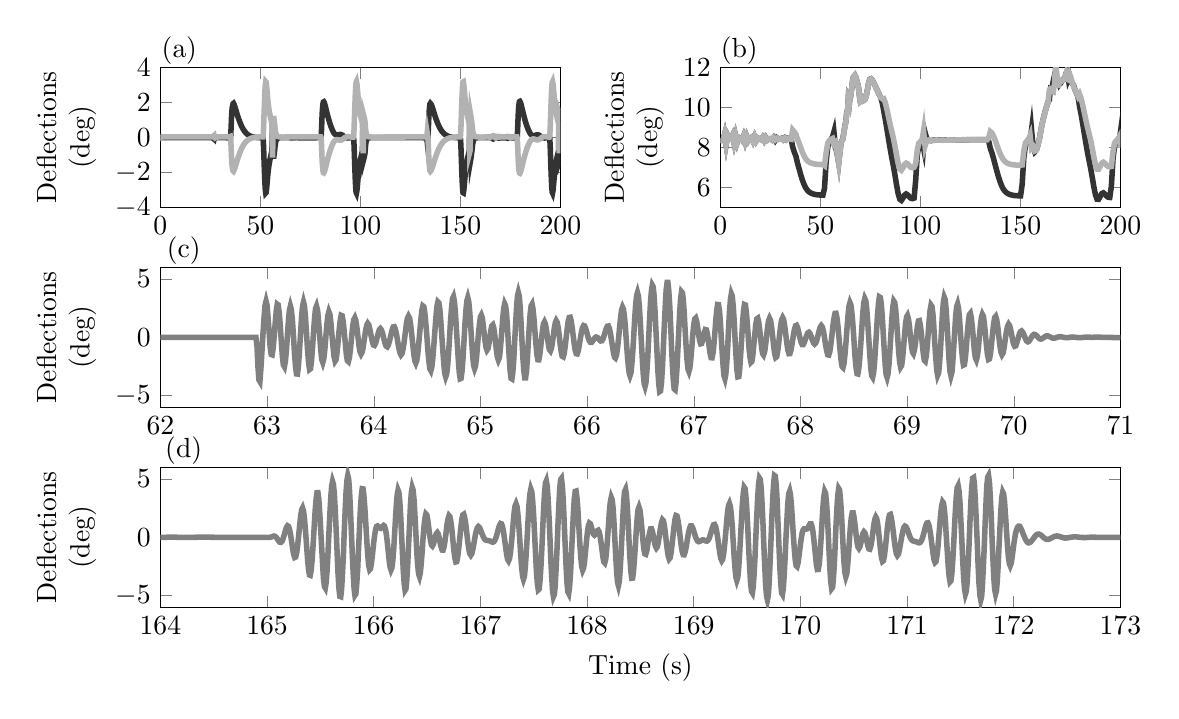 % This file was created by matlab2tikz.
%
%The latest updates can be retrieved from
%  http://www.mathworks.com/matlabcentral/fileexchange/22022-matlab2tikz-matlab2tikz
%where you can also make suggestions and rate matlab2tikz.
%
\definecolor{mycolor2}{rgb}{0.22,0.713,0.723}%
\definecolor{mycolor4}{rgb}{0.471,0.0,0.522}%
\definecolor{mycolor5}{rgb}{0.52,0.921,0.314}%
\definecolor{mycolor6}{rgb}{0.296,0.619,0.852}%


\definecolor{mycolor1}{rgb}{0.2,0.2,0.2}%
\definecolor{mycolor3}{rgb}{0.7,0.7,0.7}%

\begin{tikzpicture}

\begin{axis}[%
width=2in,
height=0.70in,
at={(0in,0in)},
scale only axis,
title={(a)},
title style = {yshift=-3mm, xshift=-23mm},
xmin=0,
xmax=200,
xtick = {0,50,100,150,200},
ylabel style={align=center},
ylabel={Deflections \\ (deg)},
ymin=-4,
ymax=4,
axis background/.style={fill=white}
]
\addplot [color=mycolor1,solid,line width=2.0pt,forget plot]
  table[row sep=crcr]{%
0	-0.01\\
0.128	-0.01\\
0.31	-0.01\\
0.499	-0.01\\
0.532	-0.001\\
0.733	-0.016\\
0.92	-0.022\\
1.112	-0.02\\
1.3	-0.02\\
1.475	-0.02\\
1.669	-0.022\\
1.869	-0.021\\
2.063	-0.021\\
2.262	-0.021\\
2.46	-0.021\\
2.657	-0.021\\
2.856	-0.021\\
3.056	-0.021\\
3.253	-0.021\\
3.45	-0.021\\
3.65	-0.02\\
3.85	-0.021\\
4.044	-0.021\\
4.24	-0.02\\
4.438	-0.021\\
4.638	-0.021\\
4.837	-0.02\\
5.038	-0.021\\
5.236	-0.02\\
5.435	-0.02\\
5.635	-0.021\\
5.834	-0.02\\
6.03	-0.02\\
6.225	-0.021\\
6.422	-0.02\\
6.619	-0.02\\
6.819	-0.02\\
7.019	-0.02\\
7.218	-0.02\\
7.419	-0.02\\
7.616	-0.02\\
7.817	-0.02\\
8.016	-0.02\\
8.216	-0.02\\
8.417	-0.02\\
8.616	-0.02\\
8.81	-0.02\\
9.009	-0.02\\
9.207	-0.02\\
9.407	-0.02\\
9.606	-0.02\\
9.806	-0.02\\
10	-0.02\\
10.197	-0.02\\
10.396	-0.02\\
10.597	-0.02\\
10.798	-0.02\\
10.996	-0.02\\
11.194	-0.02\\
11.392	-0.02\\
11.591	-0.02\\
11.791	-0.02\\
11.99	-0.02\\
12.191	-0.02\\
12.385	-0.02\\
12.586	-0.02\\
12.781	-0.02\\
12.981	-0.02\\
13.181	-0.02\\
13.379	-0.02\\
13.578	-0.02\\
13.775	-0.02\\
13.977	-0.02\\
14.175	-0.02\\
14.377	-0.02\\
14.575	-0.02\\
14.775	-0.02\\
14.969	-0.02\\
15.125	-0.02\\
15.327	-0.02\\
15.527	-0.02\\
15.726	-0.02\\
15.926	-0.02\\
16.125	-0.02\\
16.327	-0.02\\
16.526	-0.02\\
16.725	-0.02\\
16.922	-0.02\\
17.122	-0.02\\
17.323	-0.02\\
17.523	-0.02\\
17.721	-0.02\\
17.916	-0.02\\
18.112	-0.02\\
18.31	-0.02\\
18.51	-0.02\\
18.703	-0.02\\
18.9	-0.02\\
19.1	-0.02\\
19.3	-0.02\\
19.5	-0.02\\
19.7	-0.02\\
19.9	-0.02\\
20.1	-0.02\\
20.3	-0.02\\
20.494	-0.02\\
20.688	-0.02\\
20.888	-0.02\\
21.088	-0.02\\
21.289	-0.02\\
21.489	-0.02\\
21.685	-0.02\\
21.884	-0.02\\
22.087	-0.02\\
22.281	-0.02\\
22.482	-0.02\\
22.675	-0.02\\
22.878	-0.02\\
23.075	-0.02\\
23.274	-0.02\\
23.469	-0.02\\
23.666	-0.02\\
23.862	-0.02\\
24.063	-0.02\\
24.263	-0.02\\
24.463	-0.02\\
24.663	-0.02\\
24.863	-0.02\\
25.063	-0.02\\
25.263	-0.02\\
25.463	-0.02\\
25.658	-0.02\\
25.85	-0.02\\
26.05	-0.02\\
26.247	-0.02\\
26.449	-0.02\\
26.647	-0.083\\
26.846	-0.103\\
27.04	0.002\\
27.237	0.026\\
27.436	0.008\\
27.634	0.002\\
27.834	-0.002\\
28.032	-0.009\\
28.231	-0.014\\
28.431	-0.017\\
28.629	-0.018\\
28.829	-0.018\\
29.026	-0.02\\
29.225	-0.02\\
29.426	-0.02\\
29.626	-0.021\\
29.825	-0.021\\
30.027	-0.021\\
30.221	-0.021\\
30.419	-0.021\\
30.617	-0.021\\
30.816	-0.021\\
31.017	-0.021\\
31.213	-0.022\\
31.412	-0.022\\
31.614	-0.022\\
31.812	-0.022\\
32.01	-0.022\\
32.202	-0.022\\
32.404	-0.023\\
32.603	-0.023\\
32.803	-0.023\\
33	-0.024\\
33.194	-0.025\\
33.394	-0.025\\
33.595	-0.026\\
33.795	-0.027\\
33.995	-0.029\\
34.191	-0.031\\
34.391	-0.034\\
34.588	-0.039\\
34.788	-0.045\\
34.984	-0.053\\
35.179	0.102\\
35.378	0.621\\
35.578	1.17\\
35.771	1.522\\
35.959	1.733\\
36.153	1.821\\
36.368	1.925\\
36.569	1.943\\
36.77	1.9\\
36.969	1.844\\
37.169	1.779\\
37.369	1.705\\
37.569	1.627\\
37.77	1.55\\
37.968	1.475\\
38.166	1.4\\
38.367	1.327\\
38.566	1.254\\
38.766	1.183\\
38.959	1.117\\
39.16	1.051\\
39.36	0.987\\
39.559	0.925\\
39.756	0.865\\
39.957	0.809\\
40.156	0.754\\
40.357	0.701\\
40.557	0.651\\
40.756	0.604\\
40.956	0.559\\
41.156	0.516\\
41.357	0.476\\
41.557	0.438\\
41.756	0.402\\
41.957	0.369\\
42.157	0.338\\
42.352	0.309\\
42.55	0.282\\
42.743	0.257\\
42.941	0.234\\
43.134	0.213\\
43.331	0.193\\
43.533	0.174\\
43.728	0.157\\
43.925	0.14\\
44.121	0.125\\
44.319	0.112\\
44.519	0.099\\
44.72	0.087\\
44.919	0.076\\
45.121	0.066\\
45.32	0.057\\
45.518	0.049\\
45.719	0.041\\
45.919	0.034\\
46.116	0.028\\
46.31	0.022\\
46.509	0.017\\
46.703	0.012\\
46.9	0.008\\
47.1	0.004\\
47.3	0.001\\
47.5	-0.002\\
47.7	-0.005\\
47.9	-0.008\\
48.099	-0.01\\
48.294	-0.012\\
48.493	-0.014\\
48.692	-0.016\\
48.885	-0.017\\
49.084	-0.019\\
49.282	-0.02\\
49.481	-0.021\\
49.68	-0.022\\
49.879	-0.023\\
50.078	-0.024\\
50.277	-0.025\\
50.47	-0.026\\
50.669	-0.026\\
50.866	-0.027\\
51.065	-0.028\\
51.266	-0.028\\
51.467	-0.194\\
51.665	-0.756\\
51.863	-1.432\\
52.063	-2.066\\
52.262	-2.611\\
52.463	-3.002\\
52.663	-3.177\\
52.863	-3.151\\
53.063	-2.984\\
53.273	-2.729\\
53.473	-2.462\\
53.673	-2.204\\
53.872	-1.975\\
54.069	-1.782\\
54.268	-1.618\\
54.466	-1.478\\
54.663	-1.354\\
54.862	-1.239\\
55.063	-1.132\\
55.262	-1.03\\
55.46	-0.934\\
55.66	-0.839\\
55.859	-0.473\\
56.06	1.153\\
56.245	0.332\\
56.413	-0.888\\
56.612	-1.216\\
56.782	-1.054\\
56.953	-0.907\\
57.16	-0.716\\
57.344	-0.507\\
57.532	-0.335\\
57.753	-0.218\\
57.953	-0.159\\
58.154	-0.118\\
58.354	-0.085\\
58.553	-0.062\\
58.753	-0.05\\
58.953	-0.043\\
59.154	-0.037\\
59.353	-0.031\\
59.554	-0.026\\
59.754	-0.022\\
59.953	-0.02\\
60.081	-0.018\\
60.191	-0.017\\
60.3	-0.017\\
60.395	-0.015\\
60.494	-0.014\\
60.595	-0.013\\
60.685	-0.013\\
60.785	-0.013\\
60.881	-0.014\\
60.985	-0.015\\
61.087	-0.015\\
61.178	-0.015\\
61.267	-0.015\\
61.36	-0.016\\
61.457	-0.016\\
61.556	-0.017\\
61.652	-0.017\\
61.751	-0.016\\
61.864	-0.016\\
61.991	-0.017\\
62.112	-0.017\\
62.216	-0.017\\
62.313	-0.017\\
62.404	-0.018\\
62.496	-0.018\\
62.592	-0.018\\
62.679	-0.018\\
62.767	-0.018\\
62.858	-0.019\\
62.941	-0.018\\
63.019	-0.02\\
63.095	-0.02\\
63.171	-0.02\\
63.247	-0.02\\
63.323	-0.02\\
63.398	-0.018\\
63.473	-0.018\\
63.55	-0.018\\
63.627	-0.019\\
63.704	-0.021\\
63.782	-0.02\\
63.861	-0.018\\
63.943	-0.017\\
64.028	-0.017\\
64.115	-0.019\\
64.202	-0.021\\
64.285	-0.021\\
64.365	-0.019\\
64.443	-0.02\\
64.517	-0.02\\
64.592	-0.023\\
64.665	-0.023\\
64.738	-0.024\\
64.81	-0.023\\
64.881	-0.023\\
64.953	-0.023\\
65.025	-0.025\\
65.097	-0.025\\
65.168	-0.026\\
65.235	-0.025\\
65.303	-0.024\\
65.372	-0.024\\
65.44	-0.025\\
65.51	-0.025\\
65.582	-0.026\\
65.656	-0.026\\
65.729	-0.027\\
65.802	-0.027\\
65.879	-0.026\\
65.957	-0.026\\
66.041	-0.025\\
66.127	-0.025\\
66.208	-0.024\\
66.284	-0.024\\
66.358	-0.023\\
66.428	-0.023\\
66.498	-0.022\\
66.568	-0.023\\
66.636	-0.022\\
66.706	-0.023\\
66.774	-0.022\\
66.842	-0.022\\
66.91	-0.022\\
66.981	-0.022\\
67.055	-0.022\\
67.127	-0.022\\
67.198	-0.022\\
67.266	-0.022\\
67.335	-0.023\\
67.404	-0.022\\
67.475	-0.023\\
67.544	-0.022\\
67.617	-0.023\\
67.692	-0.022\\
67.768	-0.022\\
67.842	-0.022\\
67.921	-0.022\\
68.005	-0.022\\
68.09	-0.023\\
68.175	-0.023\\
68.256	-0.023\\
68.333	-0.023\\
68.408	-0.023\\
68.482	-0.023\\
68.555	-0.023\\
68.63	-0.023\\
68.703	-0.024\\
68.776	-0.023\\
68.849	-0.024\\
68.921	-0.023\\
68.995	-0.024\\
69.068	-0.023\\
69.143	-0.024\\
69.215	-0.024\\
69.286	-0.024\\
69.356	-0.024\\
69.428	-0.024\\
69.5	-0.024\\
69.574	-0.025\\
69.649	-0.025\\
69.724	-0.025\\
69.801	-0.026\\
69.88	-0.026\\
69.961	-0.026\\
70.041	-0.026\\
70.131	-0.026\\
70.229	-0.026\\
70.333	-0.026\\
70.45	-0.026\\
70.579	-0.025\\
70.721	-0.025\\
70.875	-0.024\\
71.044	-0.024\\
71.21	-0.024\\
71.373	-0.025\\
71.529	-0.025\\
71.69	-0.025\\
71.85	-0.026\\
72.009	-0.026\\
72.166	-0.026\\
72.325	-0.026\\
72.487	-0.026\\
72.645	-0.027\\
72.805	-0.027\\
72.962	-0.027\\
73.115	-0.027\\
73.273	-0.027\\
73.429	-0.027\\
73.587	-0.027\\
73.742	-0.027\\
73.895	-0.027\\
74.053	-0.027\\
74.207	-0.027\\
74.362	-0.026\\
74.518	-0.026\\
74.674	-0.026\\
74.829	-0.026\\
74.986	-0.025\\
75.143	-0.025\\
75.3	-0.025\\
75.46	-0.025\\
75.62	-0.025\\
75.779	-0.025\\
75.942	-0.025\\
76.1	-0.025\\
76.263	-0.024\\
76.427	-0.024\\
76.591	-0.024\\
76.758	-0.024\\
76.923	-0.024\\
77.088	-0.024\\
77.255	-0.024\\
77.424	-0.024\\
77.599	-0.024\\
77.766	-0.024\\
77.936	-0.024\\
78.108	-0.023\\
78.279	-0.023\\
78.449	-0.023\\
78.622	-0.023\\
78.797	-0.023\\
78.985	-0.023\\
79.184	-0.023\\
79.383	-0.023\\
79.582	-0.023\\
79.784	-0.023\\
79.983	-0.022\\
80.181	-0.022\\
80.382	0.033\\
80.582	0.462\\
80.781	1.074\\
80.962	1.488\\
81.139	1.758\\
81.317	1.93\\
81.503	2.016\\
81.704	2.029\\
81.904	1.991\\
82.104	1.929\\
82.31	1.851\\
82.523	1.758\\
82.723	1.661\\
82.922	1.57\\
83.123	1.477\\
83.324	1.385\\
83.519	1.296\\
83.718	1.21\\
83.916	1.125\\
84.114	1.044\\
84.312	0.965\\
84.507	0.891\\
84.706	0.817\\
84.907	0.747\\
85.107	0.68\\
85.306	0.615\\
85.506	0.555\\
85.707	0.497\\
85.907	0.442\\
86.107	0.391\\
86.307	0.343\\
86.506	0.3\\
86.707	0.262\\
86.906	0.229\\
87.106	0.202\\
87.306	0.18\\
87.506	0.164\\
87.7	0.151\\
87.899	0.143\\
88.097	0.138\\
88.297	0.136\\
88.497	0.137\\
88.7	0.14\\
88.896	0.144\\
89.094	0.149\\
89.291	0.154\\
89.491	0.159\\
89.691	0.162\\
89.891	0.164\\
90.09	0.163\\
90.287	0.159\\
90.488	0.153\\
90.688	0.144\\
90.888	0.132\\
91.088	0.117\\
91.291	0.101\\
91.489	0.084\\
91.685	0.066\\
91.885	0.048\\
92.079	0.031\\
92.279	0.016\\
92.478	0.002\\
92.679	-0.009\\
92.878	-0.018\\
93.074	-0.026\\
93.27	-0.03\\
93.468	-0.034\\
93.669	-0.035\\
93.87	-0.035\\
94.069	-0.034\\
94.266	-0.032\\
94.467	-0.03\\
94.666	-0.027\\
94.867	-0.024\\
95.065	-0.021\\
95.266	-0.018\\
95.467	-0.016\\
95.665	-0.014\\
95.858	-0.013\\
96.056	-0.013\\
96.25	-0.013\\
96.45	-0.013\\
96.647	-0.062\\
96.847	-0.479\\
97.048	-1.159\\
97.247	-1.819\\
97.447	-2.407\\
97.648	-2.872\\
97.848	-3.137\\
98.048	-3.186\\
98.249	-3.067\\
98.45	-2.846\\
98.647	-2.588\\
98.843	-2.328\\
99.041	-2.084\\
99.242	-1.871\\
99.441	-1.692\\
99.638	-1.542\\
99.837	-1.408\\
100.035	-1.289\\
100.234	-1.179\\
100.431	-1.075\\
100.629	-0.976\\
100.828	-0.88\\
101.03	-0.786\\
101.228	0.627\\
101.424	0.908\\
101.596	-0.44\\
101.787	-1.191\\
101.969	-1.111\\
102.138	-1.015\\
102.329	-0.862\\
102.533	-0.554\\
102.721	-0.34\\
102.925	-0.218\\
103.15	-0.144\\
103.35	-0.105\\
103.55	-0.077\\
103.75	-0.056\\
103.948	-0.043\\
104.147	-0.036\\
104.347	-0.033\\
104.542	-0.029\\
104.742	-0.025\\
104.941	-0.022\\
105.142	-0.02\\
105.341	-0.019\\
105.541	-0.018\\
105.742	-0.015\\
105.941	-0.014\\
106.141	-0.014\\
106.34	-0.014\\
106.541	-0.014\\
106.741	-0.014\\
106.941	-0.014\\
107.141	-0.014\\
107.341	-0.014\\
107.541	-0.014\\
107.744	-0.014\\
107.943	-0.015\\
108.144	-0.015\\
108.344	-0.015\\
108.545	-0.015\\
108.744	-0.015\\
108.941	-0.016\\
109.14	-0.016\\
109.341	-0.016\\
109.534	-0.016\\
109.734	-0.016\\
109.929	-0.016\\
110.128	-0.016\\
110.325	-0.017\\
110.527	-0.017\\
110.725	-0.017\\
110.926	-0.017\\
111.125	-0.017\\
111.322	-0.017\\
111.519	-0.017\\
111.718	-0.017\\
111.916	-0.017\\
112.117	-0.017\\
112.316	-0.018\\
112.516	-0.018\\
112.717	-0.018\\
112.915	-0.018\\
113.113	-0.018\\
113.312	-0.018\\
113.509	-0.018\\
113.703	-0.018\\
113.904	-0.018\\
114.103	-0.018\\
114.303	-0.018\\
114.503	-0.018\\
114.7	-0.018\\
114.9	-0.018\\
115.1	-0.018\\
115.3	-0.018\\
115.5	-0.019\\
115.7	-0.019\\
115.896	-0.019\\
116.088	-0.019\\
116.288	-0.019\\
116.488	-0.019\\
116.687	-0.019\\
116.888	-0.019\\
117.088	-0.019\\
117.289	-0.019\\
117.487	-0.019\\
117.688	-0.019\\
117.887	-0.019\\
118.084	-0.019\\
118.285	-0.019\\
118.485	-0.019\\
118.684	-0.019\\
118.885	-0.019\\
119.084	-0.019\\
119.285	-0.019\\
119.485	-0.019\\
119.684	-0.019\\
119.885	-0.019\\
120.084	-0.019\\
120.286	-0.019\\
120.48	-0.019\\
120.678	-0.019\\
120.872	-0.019\\
121.072	-0.019\\
121.272	-0.019\\
121.472	-0.019\\
121.668	-0.019\\
121.866	-0.019\\
122.066	-0.019\\
122.266	-0.019\\
122.467	-0.02\\
122.667	-0.02\\
122.865	-0.02\\
123.063	-0.02\\
123.263	-0.02\\
123.463	-0.02\\
123.663	-0.02\\
123.864	-0.02\\
124.063	-0.02\\
124.264	-0.02\\
124.463	-0.02\\
124.663	-0.02\\
124.859	-0.02\\
125.059	-0.02\\
125.26	-0.02\\
125.46	-0.02\\
125.66	-0.02\\
125.861	-0.02\\
126.056	-0.02\\
126.254	-0.02\\
126.45	-0.02\\
126.65	-0.02\\
126.85	-0.02\\
127.05	-0.02\\
127.25	-0.02\\
127.447	-0.02\\
127.646	-0.02\\
127.844	-0.02\\
128.045	-0.02\\
128.244	-0.021\\
128.438	-0.021\\
128.637	-0.021\\
128.838	-0.021\\
129.032	-0.021\\
129.231	-0.021\\
129.429	-0.021\\
129.629	-0.021\\
129.828	-0.021\\
130.031	-0.022\\
130.229	-0.022\\
130.43	-0.022\\
130.625	-0.022\\
130.828	-0.023\\
131.025	-0.023\\
131.22	-0.023\\
131.419	-0.024\\
131.619	-0.025\\
131.812	-0.025\\
132.013	-0.026\\
132.21	-0.027\\
132.411	-0.029\\
132.61	-0.031\\
132.803	-0.033\\
133.003	-0.036\\
133.204	-0.056\\
133.4	-0.256\\
133.598	-0.114\\
133.795	0.103\\
133.996	0.529\\
134.194	1.079\\
134.387	1.476\\
134.575	1.716\\
134.769	1.902\\
134.977	1.939\\
135.185	1.912\\
135.384	1.884\\
135.585	1.84\\
135.784	1.78\\
135.985	1.712\\
136.185	1.64\\
136.384	1.566\\
136.585	1.491\\
136.785	1.417\\
136.986	1.343\\
137.184	1.272\\
137.381	1.202\\
137.582	1.134\\
137.782	1.067\\
137.982	1.002\\
138.182	0.94\\
138.382	0.88\\
138.581	0.822\\
138.776	0.768\\
138.977	0.715\\
139.175	0.665\\
139.376	0.617\\
139.575	0.571\\
139.772	0.529\\
139.972	0.488\\
140.172	0.45\\
140.372	0.413\\
140.573	0.379\\
140.773	0.347\\
140.97	0.318\\
141.17	0.29\\
141.369	0.265\\
141.571	0.24\\
141.765	0.218\\
141.963	0.198\\
142.163	0.178\\
142.362	0.161\\
142.563	0.144\\
142.756	0.129\\
142.957	0.115\\
143.157	0.102\\
143.358	0.09\\
143.556	0.079\\
143.75	0.069\\
143.945	0.06\\
144.144	0.051\\
144.345	0.043\\
144.543	0.036\\
144.738	0.03\\
144.937	0.024\\
145.134	0.019\\
145.335	0.014\\
145.534	0.009\\
145.732	0.005\\
145.925	0.002\\
146.125	-0.002\\
146.319	-0.004\\
146.521	-0.007\\
146.719	-0.009\\
146.92	-0.011\\
147.118	-0.013\\
147.319	-0.015\\
147.516	-0.017\\
147.716	-0.018\\
147.913	-0.02\\
148.113	-0.021\\
148.313	-0.022\\
148.514	-0.023\\
148.709	-0.024\\
148.907	-0.025\\
149.103	-0.026\\
149.303	-0.026\\
149.503	-0.027\\
149.703	-0.027\\
149.904	-0.028\\
150.1	-0.122\\
150.299	-0.613\\
150.498	-1.294\\
150.697	-1.938\\
150.897	-2.506\\
151.098	-2.937\\
151.298	-3.159\\
151.498	-3.172\\
151.699	-3.029\\
151.906	-2.787\\
152.103	-2.526\\
152.298	-2.27\\
152.498	-2.032\\
152.694	-1.831\\
152.894	-1.658\\
153.094	-1.511\\
153.291	-1.383\\
153.49	-1.266\\
153.686	-1.159\\
153.878	-1.06\\
154.075	-0.962\\
154.273	-0.867\\
154.472	-0.764\\
154.672	0.837\\
154.867	0.749\\
155.038	-0.605\\
155.231	-1.22\\
155.408	-1.103\\
155.578	-0.944\\
155.78	-0.772\\
155.967	-0.563\\
156.153	-0.376\\
156.367	-0.243\\
156.569	-0.174\\
156.769	-0.129\\
156.969	-0.094\\
157.168	-0.068\\
157.366	-0.052\\
157.567	-0.045\\
157.766	-0.039\\
157.966	-0.033\\
158.167	-0.028\\
158.366	-0.025\\
158.566	-0.022\\
158.766	-0.02\\
158.967	-0.02\\
159.169	-0.016\\
159.37	-0.014\\
159.573	-0.014\\
159.772	-0.014\\
159.973	-0.014\\
160.169	-0.015\\
160.37	-0.015\\
160.571	-0.015\\
160.771	-0.016\\
160.968	-0.016\\
161.16	-0.017\\
161.347	-0.017\\
161.529	-0.017\\
161.702	-0.018\\
161.874	-0.018\\
162.042	-0.019\\
162.21	-0.019\\
162.381	-0.019\\
162.55	-0.02\\
162.711	-0.02\\
162.876	-0.02\\
163.04	-0.021\\
163.202	-0.021\\
163.365	-0.021\\
163.528	-0.022\\
163.691	-0.022\\
163.85	-0.022\\
164.01	-0.022\\
164.164	-0.022\\
164.317	-0.012\\
164.469	0.007\\
164.626	0.019\\
164.78	0.014\\
164.932	-0.002\\
165.05	-0.013\\
165.141	-0.018\\
165.221	-0.021\\
165.297	-0.023\\
165.371	-0.024\\
165.442	-0.027\\
165.512	-0.029\\
165.58	-0.035\\
165.648	-0.039\\
165.716	-0.047\\
165.781	-0.051\\
165.849	-0.057\\
165.917	-0.062\\
165.988	-0.067\\
166.066	-0.071\\
166.138	-0.073\\
166.204	-0.078\\
166.269	-0.081\\
166.337	-0.089\\
166.403	-0.091\\
166.472	-0.095\\
166.542	-0.092\\
166.614	-0.086\\
166.687	-0.078\\
166.761	-0.068\\
166.835	-0.06\\
166.91	-0.053\\
166.991	-0.049\\
167.082	-0.045\\
167.169	-0.042\\
167.247	-0.035\\
167.317	-0.025\\
167.387	-0.011\\
167.456	0.002\\
167.525	0.018\\
167.594	0.027\\
167.66	0.037\\
167.727	0.038\\
167.795	0.039\\
167.863	0.034\\
167.932	0.031\\
168.004	0.025\\
168.079	0.022\\
168.149	0.019\\
168.218	0.016\\
168.286	0.013\\
168.352	0.006\\
168.419	-0.001\\
168.487	-0.014\\
168.559	-0.024\\
168.63	-0.036\\
168.707	-0.045\\
168.779	-0.05\\
168.852	-0.051\\
168.93	-0.051\\
169.014	-0.05\\
169.102	-0.05\\
169.186	-0.05\\
169.263	-0.051\\
169.335	-0.05\\
169.404	-0.047\\
169.473	-0.043\\
169.542	-0.036\\
169.608	-0.032\\
169.674	-0.025\\
169.742	-0.026\\
169.807	-0.023\\
169.874	-0.028\\
169.944	-0.029\\
170.017	-0.034\\
170.091	-0.035\\
170.159	-0.036\\
170.228	-0.036\\
170.293	-0.034\\
170.359	-0.034\\
170.426	-0.029\\
170.495	-0.029\\
170.567	-0.026\\
170.642	-0.026\\
170.715	-0.025\\
170.788	-0.026\\
170.861	-0.027\\
170.938	-0.028\\
171.024	-0.029\\
171.114	-0.029\\
171.196	-0.028\\
171.271	-0.028\\
171.341	-0.027\\
171.411	-0.027\\
171.479	-0.026\\
171.547	-0.025\\
171.615	-0.026\\
171.683	-0.024\\
171.748	-0.027\\
171.813	-0.025\\
171.881	-0.027\\
171.95	-0.025\\
172.016	-0.027\\
172.103	-0.026\\
172.2	-0.027\\
172.3	-0.026\\
172.406	-0.025\\
172.53	-0.025\\
172.659	-0.024\\
172.805	-0.023\\
172.955	-0.022\\
173.102	-0.021\\
173.244	-0.024\\
173.393	-0.037\\
173.545	-0.052\\
173.695	-0.054\\
173.849	-0.042\\
174.005	-0.027\\
174.166	-0.019\\
174.334	-0.018\\
174.491	-0.017\\
174.642	-0.011\\
174.802	-0.002\\
174.969	0.005\\
175.137	0.008\\
175.3	0.007\\
175.46	-0.001\\
175.621	-0.017\\
175.796	-0.032\\
175.966	-0.031\\
176.135	-0.021\\
176.299	-0.017\\
176.465	-0.021\\
176.635	-0.028\\
176.807	-0.03\\
176.976	-0.027\\
177.146	-0.024\\
177.317	-0.024\\
177.491	-0.025\\
177.664	-0.027\\
177.856	-0.026\\
178.05	-0.025\\
178.25	-0.024\\
178.45	0.048\\
178.65	0.512\\
178.849	1.124\\
179.028	1.53\\
179.2	1.791\\
179.376	1.958\\
179.56	2.041\\
179.757	2.053\\
179.957	2.014\\
180.157	1.95\\
180.36	1.871\\
180.573	1.777\\
180.773	1.68\\
180.972	1.585\\
181.173	1.491\\
181.372	1.398\\
181.57	1.307\\
181.768	1.219\\
181.967	1.133\\
182.165	1.05\\
182.367	0.969\\
182.567	0.891\\
182.766	0.817\\
182.963	0.746\\
183.163	0.678\\
183.363	0.613\\
183.562	0.552\\
183.756	0.495\\
183.957	0.44\\
184.157	0.388\\
184.358	0.339\\
184.556	0.294\\
184.757	0.252\\
184.956	0.214\\
185.156	0.182\\
185.356	0.155\\
185.557	0.133\\
185.757	0.117\\
185.95	0.105\\
186.15	0.097\\
186.344	0.093\\
186.543	0.092\\
186.744	0.094\\
186.938	0.099\\
187.138	0.105\\
187.335	0.112\\
187.537	0.121\\
187.735	0.129\\
187.929	0.135\\
188.125	0.141\\
188.323	0.145\\
188.519	0.146\\
188.719	0.145\\
188.919	0.14\\
189.12	0.133\\
189.319	0.122\\
189.516	0.109\\
189.712	0.094\\
189.909	0.078\\
190.11	0.06\\
190.31	0.043\\
190.503	0.027\\
190.704	0.011\\
190.903	-0.002\\
191.099	-0.013\\
191.297	-0.022\\
191.491	-0.029\\
191.691	-0.034\\
191.891	-0.036\\
192.091	-0.038\\
192.291	-0.038\\
192.492	-0.036\\
192.691	-0.034\\
192.892	-0.032\\
193.092	-0.029\\
193.291	-0.025\\
193.491	-0.022\\
193.691	-0.019\\
193.892	-0.017\\
194.091	-0.015\\
194.291	-0.013\\
194.491	-0.012\\
194.691	-0.056\\
194.892	-0.47\\
195.094	-1.151\\
195.294	-1.814\\
195.494	-2.402\\
195.694	-2.868\\
195.895	-3.133\\
196.095	-3.182\\
196.295	-3.063\\
196.496	-2.842\\
196.693	-2.584\\
196.891	-2.322\\
197.091	-2.077\\
197.291	-1.865\\
197.491	-1.687\\
197.687	-1.538\\
197.888	-1.406\\
198.084	-1.288\\
198.284	-1.178\\
198.481	-1.075\\
198.682	-0.975\\
198.881	-0.879\\
199.082	-0.786\\
199.282	0.657\\
199.476	0.907\\
199.649	-0.443\\
199.833	-1.174\\
200.016	-1.104\\
200.185	-0.972\\
200.376	-0.82\\
200.574	-0.567\\
};
\addplot [color=mycolor3,solid,line width=2.0pt,forget plot]
  table[row sep=crcr]{%
0	0.01\\
0.128	0.01\\
0.31	0.01\\
0.499	0.01\\
0.532	0.001\\
0.733	0.016\\
0.92	0.022\\
1.112	0.02\\
1.3	0.02\\
1.475	0.02\\
1.669	0.022\\
1.869	0.021\\
2.063	0.021\\
2.262	0.021\\
2.46	0.021\\
2.657	0.021\\
2.856	0.021\\
3.056	0.021\\
3.253	0.021\\
3.45	0.021\\
3.65	0.02\\
3.85	0.021\\
4.044	0.021\\
4.24	0.02\\
4.438	0.021\\
4.638	0.021\\
4.837	0.02\\
5.038	0.021\\
5.236	0.02\\
5.435	0.02\\
5.635	0.021\\
5.834	0.02\\
6.03	0.02\\
6.225	0.021\\
6.422	0.02\\
6.619	0.02\\
6.819	0.02\\
7.019	0.02\\
7.218	0.02\\
7.419	0.02\\
7.616	0.02\\
7.817	0.02\\
8.016	0.02\\
8.216	0.02\\
8.417	0.02\\
8.616	0.02\\
8.81	0.02\\
9.009	0.02\\
9.207	0.02\\
9.407	0.02\\
9.606	0.02\\
9.806	0.02\\
10	0.02\\
10.197	0.02\\
10.396	0.02\\
10.597	0.02\\
10.798	0.02\\
10.996	0.02\\
11.194	0.02\\
11.392	0.02\\
11.591	0.02\\
11.791	0.02\\
11.99	0.02\\
12.191	0.02\\
12.385	0.02\\
12.586	0.02\\
12.781	0.02\\
12.981	0.02\\
13.181	0.02\\
13.379	0.02\\
13.578	0.02\\
13.775	0.02\\
13.977	0.02\\
14.175	0.02\\
14.377	0.02\\
14.575	0.02\\
14.775	0.02\\
14.969	0.02\\
15.125	0.02\\
15.327	0.02\\
15.527	0.02\\
15.726	0.02\\
15.926	0.02\\
16.125	0.02\\
16.327	0.02\\
16.526	0.02\\
16.725	0.02\\
16.922	0.02\\
17.122	0.02\\
17.323	0.02\\
17.523	0.02\\
17.721	0.02\\
17.916	0.02\\
18.112	0.02\\
18.31	0.02\\
18.51	0.02\\
18.703	0.02\\
18.9	0.02\\
19.1	0.02\\
19.3	0.02\\
19.5	0.02\\
19.7	0.02\\
19.9	0.02\\
20.1	0.02\\
20.3	0.02\\
20.494	0.02\\
20.688	0.02\\
20.888	0.02\\
21.088	0.02\\
21.289	0.02\\
21.489	0.02\\
21.685	0.02\\
21.884	0.02\\
22.087	0.02\\
22.281	0.02\\
22.482	0.02\\
22.675	0.02\\
22.878	0.02\\
23.075	0.02\\
23.274	0.02\\
23.469	0.02\\
23.666	0.02\\
23.862	0.02\\
24.063	0.02\\
24.263	0.02\\
24.463	0.02\\
24.663	0.02\\
24.863	0.02\\
25.063	0.02\\
25.263	0.02\\
25.463	0.02\\
25.658	0.02\\
25.85	0.02\\
26.05	0.02\\
26.247	0.02\\
26.449	0.02\\
26.647	0.083\\
26.846	0.103\\
27.04	-0.002\\
27.237	-0.026\\
27.436	-0.008\\
27.634	-0.002\\
27.834	0.002\\
28.032	0.009\\
28.231	0.014\\
28.431	0.017\\
28.629	0.018\\
28.829	0.018\\
29.026	0.02\\
29.225	0.02\\
29.426	0.02\\
29.626	0.021\\
29.825	0.021\\
30.027	0.021\\
30.221	0.021\\
30.419	0.021\\
30.617	0.021\\
30.816	0.021\\
31.017	0.021\\
31.213	0.022\\
31.412	0.022\\
31.614	0.022\\
31.812	0.022\\
32.01	0.022\\
32.202	0.022\\
32.404	0.023\\
32.603	0.023\\
32.803	0.023\\
33	0.024\\
33.194	0.025\\
33.394	0.025\\
33.595	0.026\\
33.795	0.027\\
33.995	0.029\\
34.191	0.031\\
34.391	0.034\\
34.588	0.039\\
34.788	0.045\\
34.984	0.053\\
35.179	-0.102\\
35.378	-0.621\\
35.578	-1.17\\
35.771	-1.522\\
35.959	-1.733\\
36.153	-1.821\\
36.368	-1.925\\
36.569	-1.943\\
36.77	-1.9\\
36.969	-1.844\\
37.169	-1.779\\
37.369	-1.705\\
37.569	-1.627\\
37.77	-1.55\\
37.968	-1.475\\
38.166	-1.4\\
38.367	-1.327\\
38.566	-1.254\\
38.766	-1.183\\
38.959	-1.117\\
39.16	-1.051\\
39.36	-0.987\\
39.559	-0.925\\
39.756	-0.865\\
39.957	-0.809\\
40.156	-0.754\\
40.357	-0.701\\
40.557	-0.651\\
40.756	-0.604\\
40.956	-0.559\\
41.156	-0.516\\
41.357	-0.476\\
41.557	-0.438\\
41.756	-0.402\\
41.957	-0.369\\
42.157	-0.338\\
42.352	-0.309\\
42.55	-0.282\\
42.743	-0.257\\
42.941	-0.234\\
43.134	-0.213\\
43.331	-0.193\\
43.533	-0.174\\
43.728	-0.157\\
43.925	-0.14\\
44.121	-0.125\\
44.319	-0.112\\
44.519	-0.099\\
44.72	-0.087\\
44.919	-0.076\\
45.121	-0.066\\
45.32	-0.057\\
45.518	-0.049\\
45.719	-0.041\\
45.919	-0.034\\
46.116	-0.028\\
46.31	-0.022\\
46.509	-0.017\\
46.703	-0.012\\
46.9	-0.008\\
47.1	-0.004\\
47.3	-0.001\\
47.5	0.002\\
47.7	0.005\\
47.9	0.008\\
48.099	0.01\\
48.294	0.012\\
48.493	0.014\\
48.692	0.016\\
48.885	0.017\\
49.084	0.019\\
49.282	0.02\\
49.481	0.021\\
49.68	0.022\\
49.879	0.023\\
50.078	0.024\\
50.277	0.025\\
50.47	0.026\\
50.669	0.026\\
50.866	0.027\\
51.065	0.028\\
51.266	0.028\\
51.467	0.194\\
51.665	0.756\\
51.863	1.432\\
52.063	2.066\\
52.262	2.611\\
52.463	3.002\\
52.663	3.177\\
52.863	3.151\\
53.063	2.984\\
53.273	2.729\\
53.473	2.462\\
53.673	2.204\\
53.872	1.975\\
54.069	1.782\\
54.268	1.618\\
54.466	1.478\\
54.663	1.354\\
54.862	1.239\\
55.063	1.132\\
55.262	1.03\\
55.46	0.934\\
55.66	0.839\\
55.859	0.473\\
56.06	-1.153\\
56.245	-0.332\\
56.413	0.888\\
56.612	1.216\\
56.782	1.054\\
56.953	0.907\\
57.16	0.716\\
57.344	0.507\\
57.532	0.335\\
57.753	0.218\\
57.953	0.159\\
58.154	0.118\\
58.354	0.085\\
58.553	0.062\\
58.753	0.05\\
58.953	0.043\\
59.154	0.037\\
59.353	0.031\\
59.554	0.026\\
59.754	0.022\\
59.953	0.02\\
60.081	0.018\\
60.191	0.017\\
60.3	0.017\\
60.395	0.015\\
60.494	0.014\\
60.595	0.013\\
60.685	0.013\\
60.785	0.013\\
60.881	0.014\\
60.985	0.015\\
61.087	0.015\\
61.178	0.015\\
61.267	0.015\\
61.36	0.016\\
61.457	0.016\\
61.556	0.017\\
61.652	0.017\\
61.751	0.016\\
61.864	0.016\\
61.991	0.017\\
62.112	0.017\\
62.216	0.017\\
62.313	0.017\\
62.404	0.018\\
62.496	0.018\\
62.592	0.018\\
62.679	0.018\\
62.767	0.018\\
62.858	0.019\\
62.941	0.018\\
63.019	0.02\\
63.095	0.02\\
63.171	0.02\\
63.247	0.02\\
63.323	0.02\\
63.398	0.018\\
63.473	0.018\\
63.55	0.018\\
63.627	0.019\\
63.704	0.021\\
63.782	0.02\\
63.861	0.018\\
63.943	0.017\\
64.028	0.017\\
64.115	0.019\\
64.202	0.021\\
64.285	0.021\\
64.365	0.019\\
64.443	0.02\\
64.517	0.02\\
64.592	0.023\\
64.665	0.023\\
64.738	0.024\\
64.81	0.023\\
64.881	0.023\\
64.953	0.023\\
65.025	0.025\\
65.097	0.025\\
65.168	0.026\\
65.235	0.025\\
65.303	0.024\\
65.372	0.024\\
65.44	0.025\\
65.51	0.025\\
65.582	0.026\\
65.656	0.026\\
65.729	0.027\\
65.802	0.027\\
65.879	0.026\\
65.957	0.026\\
66.041	0.025\\
66.127	0.025\\
66.208	0.024\\
66.284	0.024\\
66.358	0.023\\
66.428	0.023\\
66.498	0.022\\
66.568	0.023\\
66.636	0.022\\
66.706	0.023\\
66.774	0.022\\
66.842	0.022\\
66.91	0.022\\
66.981	0.022\\
67.055	0.022\\
67.127	0.022\\
67.198	0.022\\
67.266	0.022\\
67.335	0.023\\
67.404	0.022\\
67.475	0.023\\
67.544	0.022\\
67.617	0.023\\
67.692	0.022\\
67.768	0.022\\
67.842	0.022\\
67.921	0.022\\
68.005	0.022\\
68.09	0.023\\
68.175	0.023\\
68.256	0.023\\
68.333	0.023\\
68.408	0.023\\
68.482	0.023\\
68.555	0.023\\
68.63	0.023\\
68.703	0.024\\
68.776	0.023\\
68.849	0.024\\
68.921	0.023\\
68.995	0.024\\
69.068	0.023\\
69.143	0.024\\
69.215	0.024\\
69.286	0.024\\
69.356	0.024\\
69.428	0.024\\
69.5	0.024\\
69.574	0.025\\
69.649	0.025\\
69.724	0.025\\
69.801	0.026\\
69.88	0.026\\
69.961	0.026\\
70.041	0.026\\
70.131	0.026\\
70.229	0.026\\
70.333	0.026\\
70.45	0.026\\
70.579	0.025\\
70.721	0.025\\
70.875	0.024\\
71.044	0.024\\
71.21	0.024\\
71.373	0.025\\
71.529	0.025\\
71.69	0.025\\
71.85	0.026\\
72.009	0.026\\
72.166	0.026\\
72.325	0.026\\
72.487	0.026\\
72.645	0.027\\
72.805	0.027\\
72.962	0.027\\
73.115	0.027\\
73.273	0.027\\
73.429	0.027\\
73.587	0.027\\
73.742	0.027\\
73.895	0.027\\
74.053	0.027\\
74.207	0.027\\
74.362	0.026\\
74.518	0.026\\
74.674	0.026\\
74.829	0.026\\
74.986	0.025\\
75.143	0.025\\
75.3	0.025\\
75.46	0.025\\
75.62	0.025\\
75.779	0.025\\
75.942	0.025\\
76.1	0.025\\
76.263	0.024\\
76.427	0.024\\
76.591	0.024\\
76.758	0.024\\
76.923	0.024\\
77.088	0.024\\
77.255	0.024\\
77.424	0.024\\
77.599	0.024\\
77.766	0.024\\
77.936	0.024\\
78.108	0.023\\
78.279	0.023\\
78.449	0.023\\
78.622	0.023\\
78.797	0.023\\
78.985	0.023\\
79.184	0.023\\
79.383	0.023\\
79.582	0.023\\
79.784	0.023\\
79.983	0.022\\
80.181	0.022\\
80.382	-0.033\\
80.582	-0.462\\
80.781	-1.074\\
80.962	-1.488\\
81.139	-1.758\\
81.317	-1.93\\
81.503	-2.016\\
81.704	-2.029\\
81.904	-1.991\\
82.104	-1.929\\
82.31	-1.851\\
82.523	-1.758\\
82.723	-1.661\\
82.922	-1.57\\
83.123	-1.477\\
83.324	-1.385\\
83.519	-1.296\\
83.718	-1.21\\
83.916	-1.125\\
84.114	-1.044\\
84.312	-0.965\\
84.507	-0.891\\
84.706	-0.817\\
84.907	-0.747\\
85.107	-0.68\\
85.306	-0.615\\
85.506	-0.555\\
85.707	-0.497\\
85.907	-0.442\\
86.107	-0.391\\
86.307	-0.343\\
86.506	-0.3\\
86.707	-0.262\\
86.906	-0.229\\
87.106	-0.202\\
87.306	-0.18\\
87.506	-0.164\\
87.7	-0.151\\
87.899	-0.143\\
88.097	-0.138\\
88.297	-0.136\\
88.497	-0.137\\
88.7	-0.14\\
88.896	-0.144\\
89.094	-0.149\\
89.291	-0.154\\
89.491	-0.159\\
89.691	-0.162\\
89.891	-0.164\\
90.09	-0.163\\
90.287	-0.159\\
90.488	-0.153\\
90.688	-0.144\\
90.888	-0.132\\
91.088	-0.117\\
91.291	-0.101\\
91.489	-0.084\\
91.685	-0.066\\
91.885	-0.048\\
92.079	-0.031\\
92.279	-0.016\\
92.478	-0.002\\
92.679	0.009\\
92.878	0.018\\
93.074	0.026\\
93.27	0.03\\
93.468	0.034\\
93.669	0.035\\
93.87	0.035\\
94.069	0.034\\
94.266	0.032\\
94.467	0.03\\
94.666	0.027\\
94.867	0.024\\
95.065	0.021\\
95.266	0.018\\
95.467	0.016\\
95.665	0.014\\
95.858	0.013\\
96.056	0.013\\
96.25	0.013\\
96.45	0.013\\
96.647	0.062\\
96.847	0.479\\
97.048	1.159\\
97.247	1.819\\
97.447	2.407\\
97.648	2.872\\
97.848	3.137\\
98.048	3.186\\
98.249	3.067\\
98.45	2.846\\
98.647	2.588\\
98.843	2.328\\
99.041	2.084\\
99.242	1.871\\
99.441	1.692\\
99.638	1.542\\
99.837	1.408\\
100.035	1.289\\
100.234	1.179\\
100.431	1.075\\
100.629	0.976\\
100.828	0.88\\
101.03	0.786\\
101.228	-0.627\\
101.424	-0.908\\
101.596	0.44\\
101.787	1.191\\
101.969	1.111\\
102.138	1.015\\
102.329	0.862\\
102.533	0.554\\
102.721	0.34\\
102.925	0.218\\
103.15	0.144\\
103.35	0.105\\
103.55	0.077\\
103.75	0.056\\
103.948	0.043\\
104.147	0.036\\
104.347	0.033\\
104.542	0.029\\
104.742	0.025\\
104.941	0.022\\
105.142	0.02\\
105.341	0.019\\
105.541	0.018\\
105.742	0.015\\
105.941	0.014\\
106.141	0.014\\
106.34	0.014\\
106.541	0.014\\
106.741	0.014\\
106.941	0.014\\
107.141	0.014\\
107.341	0.014\\
107.541	0.014\\
107.744	0.014\\
107.943	0.015\\
108.144	0.015\\
108.344	0.015\\
108.545	0.015\\
108.744	0.015\\
108.941	0.016\\
109.14	0.016\\
109.341	0.016\\
109.534	0.016\\
109.734	0.016\\
109.929	0.016\\
110.128	0.016\\
110.325	0.017\\
110.527	0.017\\
110.725	0.017\\
110.926	0.017\\
111.125	0.017\\
111.322	0.017\\
111.519	0.017\\
111.718	0.017\\
111.916	0.017\\
112.117	0.017\\
112.316	0.018\\
112.516	0.018\\
112.717	0.018\\
112.915	0.018\\
113.113	0.018\\
113.312	0.018\\
113.509	0.018\\
113.703	0.018\\
113.904	0.018\\
114.103	0.018\\
114.303	0.018\\
114.503	0.018\\
114.7	0.018\\
114.9	0.018\\
115.1	0.018\\
115.3	0.018\\
115.5	0.019\\
115.7	0.019\\
115.896	0.019\\
116.088	0.019\\
116.288	0.019\\
116.488	0.019\\
116.687	0.019\\
116.888	0.019\\
117.088	0.019\\
117.289	0.019\\
117.487	0.019\\
117.688	0.019\\
117.887	0.019\\
118.084	0.019\\
118.285	0.019\\
118.485	0.019\\
118.684	0.019\\
118.885	0.019\\
119.084	0.019\\
119.285	0.019\\
119.485	0.019\\
119.684	0.019\\
119.885	0.019\\
120.084	0.019\\
120.286	0.019\\
120.48	0.019\\
120.678	0.019\\
120.872	0.019\\
121.072	0.019\\
121.272	0.019\\
121.472	0.019\\
121.668	0.019\\
121.866	0.019\\
122.066	0.019\\
122.266	0.019\\
122.467	0.02\\
122.667	0.02\\
122.865	0.02\\
123.063	0.02\\
123.263	0.02\\
123.463	0.02\\
123.663	0.02\\
123.864	0.02\\
124.063	0.02\\
124.264	0.02\\
124.463	0.02\\
124.663	0.02\\
124.859	0.02\\
125.059	0.02\\
125.26	0.02\\
125.46	0.02\\
125.66	0.02\\
125.861	0.02\\
126.056	0.02\\
126.254	0.02\\
126.45	0.02\\
126.65	0.02\\
126.85	0.02\\
127.05	0.02\\
127.25	0.02\\
127.447	0.02\\
127.646	0.02\\
127.844	0.02\\
128.045	0.02\\
128.244	0.021\\
128.438	0.021\\
128.637	0.021\\
128.838	0.021\\
129.032	0.021\\
129.231	0.021\\
129.429	0.021\\
129.629	0.021\\
129.828	0.021\\
130.031	0.022\\
130.229	0.022\\
130.43	0.022\\
130.625	0.022\\
130.828	0.023\\
131.025	0.023\\
131.22	0.023\\
131.419	0.024\\
131.619	0.025\\
131.812	0.025\\
132.013	0.026\\
132.21	0.027\\
132.411	0.029\\
132.61	0.031\\
132.803	0.033\\
133.003	0.036\\
133.204	0.056\\
133.4	0.256\\
133.598	0.114\\
133.795	-0.103\\
133.996	-0.529\\
134.194	-1.079\\
134.387	-1.476\\
134.575	-1.716\\
134.769	-1.902\\
134.977	-1.939\\
135.185	-1.912\\
135.384	-1.884\\
135.585	-1.84\\
135.784	-1.78\\
135.985	-1.712\\
136.185	-1.64\\
136.384	-1.566\\
136.585	-1.491\\
136.785	-1.417\\
136.986	-1.343\\
137.184	-1.272\\
137.381	-1.202\\
137.582	-1.134\\
137.782	-1.067\\
137.982	-1.002\\
138.182	-0.94\\
138.382	-0.88\\
138.581	-0.822\\
138.776	-0.768\\
138.977	-0.715\\
139.175	-0.665\\
139.376	-0.617\\
139.575	-0.571\\
139.772	-0.529\\
139.972	-0.488\\
140.172	-0.45\\
140.372	-0.413\\
140.573	-0.379\\
140.773	-0.347\\
140.97	-0.318\\
141.17	-0.29\\
141.369	-0.265\\
141.571	-0.24\\
141.765	-0.218\\
141.963	-0.198\\
142.163	-0.178\\
142.362	-0.161\\
142.563	-0.144\\
142.756	-0.129\\
142.957	-0.115\\
143.157	-0.102\\
143.358	-0.09\\
143.556	-0.079\\
143.75	-0.069\\
143.945	-0.06\\
144.144	-0.051\\
144.345	-0.043\\
144.543	-0.036\\
144.738	-0.03\\
144.937	-0.024\\
145.134	-0.019\\
145.335	-0.014\\
145.534	-0.009\\
145.732	-0.005\\
145.925	-0.002\\
146.125	0.002\\
146.319	0.004\\
146.521	0.007\\
146.719	0.009\\
146.92	0.011\\
147.118	0.013\\
147.319	0.015\\
147.516	0.017\\
147.716	0.018\\
147.913	0.02\\
148.113	0.021\\
148.313	0.022\\
148.514	0.023\\
148.709	0.024\\
148.907	0.025\\
149.103	0.026\\
149.303	0.026\\
149.503	0.027\\
149.703	0.027\\
149.904	0.028\\
150.1	0.122\\
150.299	0.613\\
150.498	1.294\\
150.697	1.938\\
150.897	2.506\\
151.098	2.937\\
151.298	3.159\\
151.498	3.172\\
151.699	3.029\\
151.906	2.787\\
152.103	2.526\\
152.298	2.27\\
152.498	2.032\\
152.694	1.831\\
152.894	1.658\\
153.094	1.511\\
153.291	1.383\\
153.49	1.266\\
153.686	1.159\\
153.878	1.06\\
154.075	0.962\\
154.273	0.867\\
154.472	0.764\\
154.672	-0.837\\
154.867	-0.749\\
155.038	0.605\\
155.231	1.22\\
155.408	1.103\\
155.578	0.944\\
155.78	0.772\\
155.967	0.563\\
156.153	0.376\\
156.367	0.243\\
156.569	0.174\\
156.769	0.129\\
156.969	0.094\\
157.168	0.068\\
157.366	0.052\\
157.567	0.045\\
157.766	0.039\\
157.966	0.033\\
158.167	0.028\\
158.366	0.025\\
158.566	0.022\\
158.766	0.02\\
158.967	0.02\\
159.169	0.016\\
159.37	0.014\\
159.573	0.014\\
159.772	0.014\\
159.973	0.014\\
160.169	0.015\\
160.37	0.015\\
160.571	0.015\\
160.771	0.016\\
160.968	0.016\\
161.16	0.017\\
161.347	0.017\\
161.529	0.017\\
161.702	0.018\\
161.874	0.018\\
162.042	0.019\\
162.21	0.019\\
162.381	0.019\\
162.55	0.02\\
162.711	0.02\\
162.876	0.02\\
163.04	0.021\\
163.202	0.021\\
163.365	0.021\\
163.528	0.022\\
163.691	0.022\\
163.85	0.022\\
164.01	0.022\\
164.164	0.022\\
164.317	0.012\\
164.469	-0.007\\
164.626	-0.019\\
164.78	-0.014\\
164.932	0.002\\
165.05	0.013\\
165.141	0.018\\
165.221	0.021\\
165.297	0.023\\
165.371	0.024\\
165.442	0.027\\
165.512	0.029\\
165.58	0.035\\
165.648	0.039\\
165.716	0.047\\
165.781	0.051\\
165.849	0.057\\
165.917	0.062\\
165.988	0.067\\
166.066	0.071\\
166.138	0.073\\
166.204	0.078\\
166.269	0.081\\
166.337	0.089\\
166.403	0.091\\
166.472	0.095\\
166.542	0.092\\
166.614	0.086\\
166.687	0.078\\
166.761	0.068\\
166.835	0.06\\
166.91	0.053\\
166.991	0.049\\
167.082	0.045\\
167.169	0.042\\
167.247	0.035\\
167.317	0.025\\
167.387	0.011\\
167.456	-0.002\\
167.525	-0.018\\
167.594	-0.027\\
167.66	-0.037\\
167.727	-0.038\\
167.795	-0.039\\
167.863	-0.034\\
167.932	-0.031\\
168.004	-0.025\\
168.079	-0.022\\
168.149	-0.019\\
168.218	-0.016\\
168.286	-0.013\\
168.352	-0.006\\
168.419	0.001\\
168.487	0.014\\
168.559	0.024\\
168.63	0.036\\
168.707	0.045\\
168.779	0.05\\
168.852	0.051\\
168.93	0.051\\
169.014	0.05\\
169.102	0.05\\
169.186	0.05\\
169.263	0.051\\
169.335	0.05\\
169.404	0.047\\
169.473	0.043\\
169.542	0.036\\
169.608	0.032\\
169.674	0.025\\
169.742	0.026\\
169.807	0.023\\
169.874	0.028\\
169.944	0.029\\
170.017	0.034\\
170.091	0.035\\
170.159	0.036\\
170.228	0.036\\
170.293	0.034\\
170.359	0.034\\
170.426	0.029\\
170.495	0.029\\
170.567	0.026\\
170.642	0.026\\
170.715	0.025\\
170.788	0.026\\
170.861	0.027\\
170.938	0.028\\
171.024	0.029\\
171.114	0.029\\
171.196	0.028\\
171.271	0.028\\
171.341	0.027\\
171.411	0.027\\
171.479	0.026\\
171.547	0.025\\
171.615	0.026\\
171.683	0.024\\
171.748	0.027\\
171.813	0.025\\
171.881	0.027\\
171.95	0.025\\
172.016	0.027\\
172.103	0.026\\
172.2	0.027\\
172.3	0.026\\
172.406	0.025\\
172.53	0.025\\
172.659	0.024\\
172.805	0.023\\
172.955	0.022\\
173.102	0.021\\
173.244	0.024\\
173.393	0.037\\
173.545	0.052\\
173.695	0.054\\
173.849	0.042\\
174.005	0.027\\
174.166	0.019\\
174.334	0.018\\
174.491	0.017\\
174.642	0.011\\
174.802	0.002\\
174.969	-0.005\\
175.137	-0.008\\
175.3	-0.007\\
175.46	0.001\\
175.621	0.017\\
175.796	0.032\\
175.966	0.031\\
176.135	0.021\\
176.299	0.017\\
176.465	0.021\\
176.635	0.028\\
176.807	0.03\\
176.976	0.027\\
177.146	0.024\\
177.317	0.024\\
177.491	0.025\\
177.664	0.027\\
177.856	0.026\\
178.05	0.025\\
178.25	0.024\\
178.45	-0.048\\
178.65	-0.512\\
178.849	-1.124\\
179.028	-1.53\\
179.2	-1.791\\
179.376	-1.958\\
179.56	-2.041\\
179.757	-2.053\\
179.957	-2.014\\
180.157	-1.95\\
180.36	-1.871\\
180.573	-1.777\\
180.773	-1.68\\
180.972	-1.585\\
181.173	-1.491\\
181.372	-1.398\\
181.57	-1.307\\
181.768	-1.219\\
181.967	-1.133\\
182.165	-1.05\\
182.367	-0.969\\
182.567	-0.891\\
182.766	-0.817\\
182.963	-0.746\\
183.163	-0.678\\
183.363	-0.613\\
183.562	-0.552\\
183.756	-0.495\\
183.957	-0.44\\
184.157	-0.388\\
184.358	-0.339\\
184.556	-0.294\\
184.757	-0.252\\
184.956	-0.214\\
185.156	-0.182\\
185.356	-0.155\\
185.557	-0.133\\
185.757	-0.117\\
185.95	-0.105\\
186.15	-0.097\\
186.344	-0.093\\
186.543	-0.092\\
186.744	-0.094\\
186.938	-0.099\\
187.138	-0.105\\
187.335	-0.112\\
187.537	-0.121\\
187.735	-0.129\\
187.929	-0.135\\
188.125	-0.141\\
188.323	-0.145\\
188.519	-0.146\\
188.719	-0.145\\
188.919	-0.14\\
189.12	-0.133\\
189.319	-0.122\\
189.516	-0.109\\
189.712	-0.094\\
189.909	-0.078\\
190.11	-0.06\\
190.31	-0.043\\
190.503	-0.027\\
190.704	-0.011\\
190.903	0.002\\
191.099	0.013\\
191.297	0.022\\
191.491	0.029\\
191.691	0.034\\
191.891	0.036\\
192.091	0.038\\
192.291	0.038\\
192.492	0.036\\
192.691	0.034\\
192.892	0.032\\
193.092	0.029\\
193.291	0.025\\
193.491	0.022\\
193.691	0.019\\
193.892	0.017\\
194.091	0.015\\
194.291	0.013\\
194.491	0.012\\
194.691	0.056\\
194.892	0.47\\
195.094	1.151\\
195.294	1.814\\
195.494	2.402\\
195.694	2.868\\
195.895	3.133\\
196.095	3.182\\
196.295	3.063\\
196.496	2.842\\
196.693	2.584\\
196.891	2.322\\
197.091	2.077\\
197.291	1.865\\
197.491	1.687\\
197.687	1.538\\
197.888	1.406\\
198.084	1.288\\
198.284	1.178\\
198.481	1.075\\
198.682	0.975\\
198.881	0.879\\
199.082	0.786\\
199.282	-0.657\\
199.476	-0.907\\
199.649	0.443\\
199.833	1.174\\
200.016	1.104\\
200.185	0.972\\
};
\end{axis}

\begin{axis}[%
width=2in,
height=0.70in,
at={(2.8in,0in)},
scale only axis,
xmin=0,
xmax=200,
title={(b)},
xtick = {0,50,100,150,200},
title style = {yshift=-3mm, xshift=-23mm},
ymin=5,
ymax=12,
ylabel style={align=center},
ylabel={Deflections \\ (deg)},
axis background/.style={fill=white}
]
\addplot [color=mycolor1,solid,line width=2.0pt,forget plot]
  table[row sep=crcr]{%
0	8.43\\
0.532	8.344\\
1.3	8.347\\
2.063	8.632\\
2.856	8.131\\
3.65	8.581\\
4.438	8.415\\
5.236	8.412\\
6.03	8.58\\
6.819	8.223\\
7.616	8.584\\
8.417	8.251\\
9.207	8.486\\
10	8.436\\
10.798	8.353\\
11.591	8.554\\
12.385	8.278\\
13.181	8.542\\
13.977	8.333\\
14.775	8.45\\
15.527	8.499\\
16.327	8.32\\
17.122	8.531\\
17.916	8.333\\
18.703	8.465\\
19.5	8.42\\
20.3	8.385\\
21.088	8.492\\
21.884	8.342\\
22.675	8.495\\
23.469	8.376\\
24.263	8.437\\
25.063	8.438\\
25.85	8.377\\
26.647	8.481\\
27.436	8.349\\
28.231	8.472\\
29.026	8.405\\
29.825	8.421\\
30.617	8.45\\
31.412	8.384\\
32.202	8.469\\
33	8.387\\
33.795	8.45\\
34.588	8.423\\
35.378	8.418\\
36.153	8.02\\
36.969	7.758\\
37.77	7.554\\
38.566	7.211\\
39.36	6.931\\
40.156	6.639\\
40.956	6.379\\
41.756	6.164\\
42.55	5.994\\
43.331	5.874\\
44.121	5.788\\
44.919	5.731\\
45.719	5.692\\
46.509	5.665\\
47.3	5.645\\
48.099	5.631\\
48.885	5.622\\
49.68	5.616\\
50.47	5.614\\
51.266	5.613\\
52.063	5.954\\
52.863	7.25\\
53.673	8.024\\
54.466	8.242\\
55.262	8.391\\
56.06	8.513\\
56.782	8.774\\
57.532	8.038\\
58.354	7.684\\
59.154	7.226\\
59.953	7.923\\
60.395	8.259\\
60.785	8.332\\
61.178	8.41\\
61.556	8.619\\
61.991	8.899\\
62.404	9.114\\
62.767	9.316\\
63.095	9.664\\
63.398	9.804\\
63.704	9.951\\
64.028	10.554\\
64.365	10.492\\
64.665	10.358\\
64.953	10.631\\
65.235	10.628\\
65.51	10.835\\
65.802	11.044\\
66.127	11.348\\
66.428	11.491\\
66.706	11.535\\
66.981	11.571\\
67.266	11.602\\
67.544	11.546\\
67.842	11.457\\
68.175	11.336\\
68.482	11.226\\
68.776	11.115\\
69.068	10.969\\
69.356	10.746\\
69.649	10.483\\
69.961	10.297\\
70.333	10.329\\
70.875	10.451\\
71.529	10.343\\
72.166	10.382\\
72.805	10.533\\
73.429	10.82\\
74.053	11.177\\
74.674	11.4\\
75.3	11.425\\
75.942	11.353\\
76.591	11.237\\
77.255	11.104\\
77.936	10.962\\
78.622	10.817\\
79.383	10.656\\
80.181	10.487\\
80.962	10.214\\
81.704	9.816\\
82.523	9.365\\
83.324	8.882\\
84.114	8.396\\
84.907	7.925\\
85.707	7.481\\
86.506	7.066\\
87.306	6.603\\
88.097	6.118\\
88.896	5.683\\
89.691	5.407\\
90.488	5.348\\
91.291	5.463\\
92.079	5.61\\
92.878	5.668\\
93.669	5.619\\
94.467	5.526\\
95.266	5.454\\
96.056	5.434\\
96.847	5.461\\
97.648	6.338\\
98.45	7.635\\
99.242	8.071\\
100.035	8.231\\
100.828	8.351\\
101.596	7.95\\
102.329	8.752\\
103.15	8.441\\
103.948	8.355\\
104.742	8.34\\
105.541	8.338\\
106.34	8.357\\
107.141	8.363\\
107.943	8.378\\
108.744	8.372\\
109.534	8.368\\
110.325	8.365\\
111.125	8.359\\
111.916	8.368\\
112.717	8.366\\
113.509	8.372\\
114.303	8.372\\
115.1	8.37\\
115.896	8.373\\
116.687	8.369\\
117.487	8.374\\
118.285	8.372\\
119.084	8.375\\
119.885	8.376\\
120.678	8.375\\
121.472	8.379\\
122.266	8.375\\
123.063	8.379\\
123.864	8.378\\
124.663	8.38\\
125.46	8.381\\
126.254	8.38\\
127.05	8.383\\
127.844	8.381\\
128.637	8.384\\
129.429	8.384\\
130.229	8.385\\
131.025	8.387\\
131.812	8.386\\
132.61	8.39\\
133.4	8.388\\
134.194	8.292\\
134.977	7.943\\
135.784	7.721\\
136.585	7.438\\
137.381	7.133\\
138.182	6.833\\
138.977	6.551\\
139.772	6.301\\
140.573	6.092\\
141.369	5.931\\
142.163	5.815\\
142.957	5.737\\
143.75	5.684\\
144.543	5.649\\
145.335	5.623\\
146.125	5.605\\
146.92	5.591\\
147.716	5.583\\
148.514	5.579\\
149.303	5.577\\
150.1	5.576\\
150.897	6.147\\
151.699	7.464\\
152.498	8.053\\
153.291	8.244\\
154.075	8.388\\
154.867	8.324\\
155.578	8.88\\
156.367	8.009\\
157.168	7.772\\
157.966	7.858\\
158.766	8.119\\
159.573	8.456\\
160.37	8.927\\
161.16	9.296\\
161.874	9.6\\
162.55	9.848\\
163.202	10.069\\
163.85	10.271\\
164.469	10.374\\
165.05	10.888\\
165.371	10.867\\
165.648	10.909\\
165.917	11.05\\
166.204	11.19\\
166.472	11.08\\
166.761	11.098\\
167.082	11.304\\
167.387	11.403\\
167.66	11.66\\
167.932	11.679\\
168.218	11.478\\
168.487	11.411\\
168.779	11.274\\
169.102	11.233\\
169.404	11.148\\
169.674	11.191\\
169.944	11.317\\
170.228	11.303\\
170.495	11.285\\
170.788	11.345\\
171.114	11.377\\
171.411	11.382\\
171.683	11.429\\
171.95	11.456\\
172.3	11.508\\
172.805	11.681\\
173.393	11.815\\
174.005	11.408\\
174.642	11.57\\
175.3	11.33\\
175.966	11.203\\
176.635	11.093\\
177.317	10.885\\
178.05	10.716\\
178.849	10.52\\
179.56	10.06\\
180.36	9.653\\
181.173	9.176\\
181.967	8.683\\
182.766	8.198\\
183.562	7.747\\
184.358	7.337\\
185.156	6.941\\
185.95	6.491\\
186.744	6.023\\
187.537	5.629\\
188.323	5.41\\
189.12	5.404\\
189.909	5.544\\
190.704	5.687\\
191.491	5.723\\
192.291	5.659\\
193.092	5.565\\
193.892	5.502\\
194.691	5.494\\
195.494	6.045\\
196.295	7.405\\
197.091	8.054\\
197.888	8.249\\
198.682	8.377\\
199.476	8.343\\
200.185	8.872\\
200.961	8.395\\
};
\addplot [color=mycolor3,solid,line width=2.0pt,forget plot]
  table[row sep=crcr]{%
0	8.433\\
0.532	8.338\\
1.3	8.343\\
2.063	8.629\\
2.856	8.128\\
3.65	8.577\\
4.438	8.412\\
5.236	8.408\\
6.03	8.576\\
6.819	8.22\\
7.616	8.58\\
8.417	8.247\\
9.207	8.482\\
10	8.431\\
10.798	8.348\\
11.591	8.549\\
12.385	8.274\\
13.181	8.538\\
13.977	8.328\\
14.775	8.445\\
15.527	8.495\\
16.327	8.316\\
17.122	8.526\\
17.916	8.329\\
18.703	8.461\\
19.5	8.415\\
20.3	8.38\\
21.088	8.488\\
21.884	8.337\\
22.675	8.49\\
23.469	8.371\\
24.263	8.432\\
25.063	8.433\\
25.85	8.372\\
26.647	8.477\\
27.436	8.378\\
28.231	8.456\\
29.026	8.396\\
29.825	8.417\\
30.617	8.445\\
31.412	8.379\\
32.202	8.463\\
33	8.38\\
33.795	8.442\\
34.588	8.41\\
35.378	8.398\\
36.153	8.866\\
36.969	8.768\\
37.77	8.655\\
38.566	8.41\\
39.36	8.216\\
40.156	7.985\\
40.956	7.773\\
41.756	7.594\\
42.55	7.45\\
43.331	7.349\\
44.121	7.279\\
44.919	7.233\\
45.719	7.202\\
46.509	7.181\\
47.3	7.165\\
48.099	7.153\\
48.885	7.146\\
49.68	7.142\\
50.47	7.14\\
51.266	7.14\\
52.063	7.084\\
52.863	7.716\\
53.673	8.2\\
54.466	8.337\\
55.262	8.4\\
56.06	8.441\\
56.782	8.165\\
57.532	8.238\\
58.354	7.726\\
59.154	7.204\\
59.953	7.905\\
60.395	8.221\\
60.785	8.314\\
61.178	8.384\\
61.556	8.608\\
61.991	8.883\\
62.404	9.09\\
62.767	9.311\\
63.095	9.66\\
63.398	9.789\\
63.704	9.944\\
64.028	10.542\\
64.365	10.482\\
64.665	10.342\\
64.953	10.621\\
65.235	10.623\\
65.51	10.822\\
65.802	11.037\\
66.127	11.341\\
66.428	11.482\\
66.706	11.527\\
66.981	11.567\\
67.266	11.595\\
67.544	11.541\\
67.842	11.453\\
68.175	11.332\\
68.482	11.224\\
68.776	11.112\\
69.068	10.965\\
69.356	10.742\\
69.649	10.477\\
69.961	10.292\\
70.333	10.323\\
70.875	10.444\\
71.529	10.336\\
72.166	10.375\\
72.805	10.527\\
73.429	10.814\\
74.053	11.172\\
74.674	11.396\\
75.3	11.422\\
75.942	11.35\\
76.591	11.235\\
77.255	11.102\\
77.936	10.96\\
78.622	10.814\\
79.383	10.654\\
80.181	10.485\\
80.962	10.428\\
81.704	10.439\\
82.523	10.21\\
83.324	9.875\\
84.114	9.507\\
84.907	9.14\\
85.707	8.79\\
86.506	8.457\\
87.306	8.056\\
88.097	7.61\\
88.896	7.191\\
89.691	6.916\\
90.488	6.856\\
91.291	6.979\\
92.079	7.14\\
92.878	7.211\\
93.669	7.17\\
94.467	7.077\\
95.266	7.002\\
96.056	6.979\\
96.847	7.005\\
97.648	7.184\\
98.45	7.865\\
99.242	8.213\\
100.035	8.285\\
100.828	8.336\\
101.596	8.829\\
102.329	8.069\\
103.15	8.342\\
103.948	8.366\\
104.742	8.34\\
105.541	8.327\\
106.34	8.347\\
107.141	8.354\\
107.943	8.37\\
108.744	8.364\\
109.534	8.36\\
110.325	8.359\\
111.125	8.353\\
111.916	8.361\\
112.717	8.36\\
113.509	8.367\\
114.303	8.366\\
115.1	8.365\\
115.896	8.368\\
116.687	8.363\\
117.487	8.369\\
118.285	8.367\\
119.084	8.37\\
119.885	8.371\\
120.678	8.37\\
121.472	8.373\\
122.266	8.37\\
123.063	8.374\\
123.864	8.373\\
124.663	8.374\\
125.46	8.376\\
126.254	8.374\\
127.05	8.378\\
127.844	8.375\\
128.637	8.378\\
129.429	8.378\\
130.229	8.378\\
131.025	8.379\\
131.812	8.377\\
132.61	8.379\\
133.4	8.378\\
134.194	8.477\\
134.977	8.785\\
135.784	8.721\\
136.585	8.563\\
137.381	8.359\\
138.182	8.137\\
138.977	7.914\\
139.772	7.709\\
140.573	7.534\\
141.369	7.399\\
142.163	7.302\\
142.957	7.237\\
143.75	7.195\\
144.543	7.167\\
145.335	7.147\\
146.125	7.132\\
146.92	7.122\\
147.716	7.115\\
148.514	7.111\\
149.303	7.11\\
150.1	7.111\\
150.897	7.118\\
151.699	7.795\\
152.498	8.215\\
153.291	8.321\\
154.075	8.386\\
154.867	8.592\\
155.578	7.955\\
156.367	8.03\\
157.168	7.816\\
157.966	7.848\\
158.766	8.099\\
159.573	8.44\\
160.37	8.913\\
161.16	9.283\\
161.874	9.588\\
162.55	9.837\\
163.202	10.059\\
163.85	10.261\\
164.469	10.865\\
165.05	10.942\\
165.371	10.936\\
165.648	10.823\\
165.917	10.848\\
166.204	10.779\\
166.472	10.77\\
166.761	11.015\\
167.082	11.182\\
167.387	11.782\\
167.66	12.083\\
167.932	11.915\\
168.218	11.638\\
168.487	11.206\\
168.779	11.102\\
169.102	11.098\\
169.404	11.219\\
169.674	11.287\\
169.944	11.258\\
170.228	11.279\\
170.495	11.317\\
170.788	11.333\\
171.114	11.359\\
171.411	11.386\\
171.683	11.422\\
171.95	11.444\\
172.3	11.506\\
172.805	11.675\\
173.393	11.405\\
174.005	11.373\\
174.642	11.642\\
175.3	11.481\\
175.966	11.246\\
176.635	11.031\\
177.317	10.886\\
178.05	10.726\\
178.849	10.547\\
179.56	10.664\\
180.36	10.448\\
181.173	10.108\\
181.967	9.736\\
182.766	9.359\\
183.562	9.002\\
184.358	8.677\\
185.156	8.354\\
185.95	7.956\\
186.744	7.518\\
187.537	7.133\\
188.323	6.911\\
189.12	6.904\\
189.909	7.053\\
190.704	7.21\\
191.491	7.258\\
192.291	7.2\\
193.092	7.105\\
193.892	7.039\\
194.691	7.029\\
195.494	7.046\\
196.295	7.764\\
197.091	8.219\\
197.888	8.329\\
198.682	8.376\\
199.476	8.526\\
200.185	7.984\\
};
\end{axis}

\begin{axis}[%
width=4.8in,
height=0.70in,
at={(0in,-1in)},
title={(c)},
title style = {yshift=-3mm, xshift=-58mm},
scale only axis,
xmin=62,
xmax=71,
ylabel={Deflections \\ (deg)},
ylabel style={align=center},
ymin=-6,
ymax=6,
axis background/.style={fill=white}
]
\addplot [color=gray,solid,line width=2.0pt,forget plot]
  table[row sep=crcr]{%
0	0\\
62.895	0\\
62.905	-0.781\\
62.914	-2.544\\
62.923	-3.644\\
62.932	-3.782\\
62.941	-2.761\\
62.951	-1.261\\
62.961	0.299\\
62.971	1.686\\
62.98	2.711\\
62.99	3.086\\
62.999	2.748\\
63.008	1.777\\
63.019	0.412\\
63.028	-0.78\\
63.038	-1.468\\
63.047	-1.5\\
63.056	-0.969\\
63.065	-0.027\\
63.076	1.259\\
63.086	2.32\\
63.095	2.841\\
63.103	2.786\\
63.113	2.164\\
63.123	1.012\\
63.133	-0.355\\
63.143	-1.655\\
63.152	-2.363\\
63.162	-2.519\\
63.171	-2.074\\
63.181	-1.076\\
63.191	0.268\\
63.2	1.469\\
63.209	2.339\\
63.218	2.673\\
63.227	2.371\\
63.237	1.473\\
63.247	0.093\\
63.256	-1.3\\
63.266	-2.484\\
63.275	-3.135\\
63.284	-3.147\\
63.293	-2.494\\
63.302	-1.324\\
63.313	0.274\\
63.323	1.765\\
63.332	2.674\\
63.341	3.016\\
63.35	2.695\\
63.359	1.785\\
63.369	0.391\\
63.379	-1.084\\
63.389	-2.223\\
63.398	-2.753\\
63.407	-2.691\\
63.416	-2.018\\
63.426	-0.817\\
63.436	0.571\\
63.446	1.801\\
63.454	2.472\\
63.463	2.677\\
63.473	2.301\\
63.482	1.398\\
63.493	0.122\\
63.502	-1.045\\
63.512	-1.883\\
63.522	-2.149\\
63.531	-1.853\\
63.541	-1.05\\
63.55	0.002\\
63.56	1.101\\
63.57	1.881\\
63.579	2.191\\
63.589	1.952\\
63.598	1.241\\
63.607	0.269\\
63.618	-0.828\\
63.627	-1.644\\
63.637	-2.042\\
63.646	-1.918\\
63.654	-1.402\\
63.664	-0.494\\
63.674	0.534\\
63.685	1.432\\
63.694	1.884\\
63.704	1.844\\
63.713	1.34\\
63.723	0.454\\
63.734	-0.623\\
63.743	-1.495\\
63.752	-1.992\\
63.762	-2.079\\
63.772	-1.705\\
63.782	-0.949\\
63.792	0.031\\
63.802	0.919\\
63.812	1.508\\
63.822	1.674\\
63.832	1.413\\
63.842	0.804\\
63.851	0.095\\
63.861	-0.689\\
63.871	-1.237\\
63.881	-1.434\\
63.891	-1.273\\
63.9	-0.861\\
63.911	-0.168\\
63.923	0.559\\
63.933	1.019\\
63.943	1.192\\
63.953	1.066\\
63.963	0.689\\
63.975	0.123\\
63.987	-0.388\\
63.997	-0.659\\
64.006	-0.692\\
64.017	-0.503\\
64.028	-0.131\\
64.041	0.348\\
64.052	0.648\\
64.062	0.747\\
64.072	0.633\\
64.083	0.322\\
64.095	-0.143\\
64.105	-0.504\\
64.115	-0.756\\
64.126	-0.819\\
64.136	-0.666\\
64.147	-0.328\\
64.16	0.176\\
64.172	0.641\\
64.182	0.891\\
64.192	0.91\\
64.202	0.689\\
64.213	0.256\\
64.224	-0.343\\
64.235	-0.937\\
64.246	-1.348\\
64.255	-1.506\\
64.264	-1.397\\
64.274	-1.007\\
64.285	-0.362\\
64.296	0.442\\
64.306	1.176\\
64.316	1.658\\
64.325	1.824\\
64.335	1.654\\
64.344	1.155\\
64.354	0.399\\
64.365	-0.573\\
64.375	-1.446\\
64.385	-2.019\\
64.394	-2.205\\
64.403	-1.984\\
64.412	-1.407\\
64.422	-0.456\\
64.433	0.66\\
64.443	1.681\\
64.451	2.32\\
64.46	2.691\\
64.469	2.626\\
64.478	2.13\\
64.487	1.263\\
64.498	0.039\\
64.507	-1.13\\
64.517	-2.118\\
64.526	-2.706\\
64.535	-2.857\\
64.544	-2.54\\
64.552	-1.889\\
64.562	-0.772\\
64.573	0.585\\
64.583	1.789\\
64.592	2.647\\
64.601	3.041\\
64.61	2.96\\
64.619	2.422\\
64.627	1.505\\
64.637	0.201\\
64.647	-1.112\\
64.657	-2.331\\
64.665	-3.079\\
64.674	-3.382\\
64.683	-3.16\\
64.692	-2.453\\
64.701	-1.373\\
64.711	0.098\\
64.72	1.506\\
64.73	2.639\\
64.738	3.315\\
64.747	3.486\\
64.755	3.131\\
64.764	2.253\\
64.773	0.952\\
64.783	-0.564\\
64.793	-2.02\\
64.801	-3.005\\
64.81	-3.551\\
64.818	-3.521\\
64.827	-2.914\\
64.836	-1.829\\
64.845	-0.414\\
64.854	1.082\\
64.864	2.347\\
64.873	3.149\\
64.881	3.397\\
64.89	3.067\\
64.899	2.225\\
64.908	0.997\\
64.918	-0.392\\
64.927	-1.61\\
64.936	-2.416\\
64.945	-2.687\\
64.953	-2.487\\
64.962	-1.854\\
64.971	-0.865\\
64.981	0.278\\
64.991	1.197\\
65.0	1.766\\
65.008	1.903\\
65.017	1.669\\
65.025	1.119\\
65.034	0.404\\
65.044	-0.378\\
65.052	-0.87\\
65.061	-1.096\\
65.07	-0.979\\
65.079	-0.582\\
65.089	0.019\\
65.097	0.583\\
65.106	0.974\\
65.116	1.061\\
65.125	0.79\\
65.134	0.2\\
65.142	-0.502\\
65.15	-1.143\\
65.159	-1.7\\
65.168	-1.943\\
65.177	-1.752\\
65.185	-1.129\\
65.194	-0.169\\
65.202	0.775\\
65.21	1.767\\
65.219	2.526\\
65.227	2.871\\
65.235	2.713\\
65.244	2.081\\
65.252	1.024\\
65.261	-0.433\\
65.27	-1.777\\
65.278	-2.871\\
65.287	-3.519\\
65.295	-3.562\\
65.303	-3.038\\
65.312	-1.946\\
65.32	-0.477\\
65.33	1.233\\
65.339	2.677\\
65.347	3.541\\
65.355	3.84\\
65.364	3.525\\
65.372	2.624\\
65.38	1.313\\
65.389	-0.273\\
65.398	-1.814\\
65.407	-2.909\\
65.415	-3.47\\
65.423	-3.469\\
65.432	-2.879\\
65.44	-1.8\\
65.449	-0.386\\
65.457	0.873\\
65.466	2.015\\
65.475	2.694\\
65.484	2.836\\
65.492	2.458\\
65.501	1.644\\
65.51	0.579\\
65.52	-0.589\\
65.529	-1.477\\
65.538	-1.923\\
65.547	-1.927\\
65.554	-1.611\\
65.563	-0.971\\
65.573	-0.096\\
65.582	0.662\\
65.591	1.173\\
65.6	1.325\\
65.609	1.139\\
65.618	0.655\\
65.628	-0.007\\
65.637	-0.632\\
65.646	-1.049\\
65.656	-1.165\\
65.665	-0.957\\
65.674	-0.492\\
65.683	0.13\\
65.692	0.756\\
65.701	1.235\\
65.71	1.428\\
65.719	1.288\\
65.729	0.824\\
65.738	0.184\\
65.747	-0.584\\
65.757	-1.237\\
65.766	-1.629\\
65.776	-1.676\\
65.785	-1.387\\
65.794	-0.8\\
65.802	-0.128\\
65.813	0.718\\
65.822	1.357\\
65.832	1.704\\
65.841	1.72\\
65.85	1.429\\
65.858	0.945\\
65.868	0.234\\
65.879	-0.556\\
65.888	-1.106\\
65.898	-1.406\\
65.907	-1.419\\
65.917	-1.162\\
65.926	-0.7\\
65.937	-0.075\\
65.948	0.499\\
65.957	0.838\\
65.967	1.007\\
65.977	0.974\\
65.986	0.76\\
65.997	0.415\\
66.009	0.002\\
66.02	-0.287\\
66.03	-0.426\\
66.041	-0.433\\
66.05	-0.346\\
66.062	-0.182\\
66.074	-0.032\\
66.084	0.028\\
66.095	-0.005\\
66.106	-0.107\\
66.117	-0.233\\
66.127	-0.313\\
66.138	-0.292\\
66.148	-0.147\\
66.158	0.113\\
66.169	0.453\\
66.18	0.776\\
66.19	0.959\\
66.199	0.971\\
66.208	0.774\\
66.218	0.364\\
66.228	-0.224\\
66.239	-0.858\\
66.248	-1.375\\
66.257	-1.704\\
66.265	-1.77\\
66.275	-1.527\\
66.284	-0.981\\
66.294	-0.168\\
66.304	0.831\\
66.314	1.718\\
66.323	2.334\\
66.332	2.576\\
66.34	2.418\\
66.349	1.859\\
66.358	0.956\\
66.367	-0.242\\
66.377	-1.518\\
66.386	-2.467\\
66.395	-3.096\\
66.402	-3.286\\
66.411	-3.041\\
66.419	-2.301\\
66.428	-1.225\\
66.438	0.291\\
66.447	1.751\\
66.455	2.817\\
66.464	3.589\\
66.472	3.83\\
66.481	3.509\\
66.489	2.699\\
66.498	1.397\\
66.507	-0.125\\
66.517	-1.81\\
66.526	-3.15\\
66.535	-3.977\\
66.543	-4.213\\
66.551	-3.928\\
66.559	-3.05\\
66.568	-1.762\\
66.577	-0.072\\
66.586	1.673\\
66.595	3.141\\
66.603	4.026\\
66.611	4.464\\
66.619	4.333\\
66.627	3.61\\
66.636	2.321\\
66.645	0.596\\
66.655	-1.286\\
66.664	-2.984\\
66.672	-4.059\\
66.68	-4.652\\
66.688	-4.602\\
66.697	-3.887\\
66.706	-2.568\\
66.714	-0.942\\
66.724	1.071\\
66.733	2.815\\
66.741	4.07\\
66.75	4.709\\
66.757	4.708\\
66.765	4.054\\
66.774	2.767\\
66.783	1.05\\
66.792	-0.989\\
66.8	-2.47\\
66.808	-3.676\\
66.816	-4.425\\
66.825	-4.493\\
66.833	-3.887\\
66.842	-2.686\\
66.85	-1.158\\
66.859	0.551\\
66.868	2.22\\
66.877	3.363\\
66.885	3.898\\
66.894	3.799\\
66.901	3.269\\
66.91	2.139\\
66.918	0.738\\
66.928	-0.801\\
66.937	-2.004\\
66.946	-2.747\\
66.954	-2.93\\
66.963	-2.638\\
66.972	-1.905\\
66.981	-0.901\\
66.99	0.205\\
67	1.096\\
67.009	1.56\\
67.018	1.645\\
67.027	1.37\\
67.036	0.857\\
67.046	0.204\\
67.055	-0.296\\
67.064	-0.555\\
67.073	-0.528\\
67.082	-0.282\\
67.09	0.047\\
67.099	0.43\\
67.108	0.663\\
67.118	0.638\\
67.127	0.316\\
67.136	-0.248\\
67.145	-0.865\\
67.153	-1.392\\
67.162	-1.747\\
67.171	-1.754\\
67.18	-1.346\\
67.189	-0.558\\
67.198	0.455\\
67.206	1.451\\
67.215	2.326\\
67.223	2.81\\
67.232	2.797\\
67.241	2.249\\
67.25	1.215\\
67.257	0.053\\
67.266	-1.274\\
67.275	-2.497\\
67.283	-3.298\\
67.292	-3.546\\
67.3	-3.178\\
67.309	-2.194\\
67.318	-0.812\\
67.326	0.794\\
67.335	2.264\\
67.344	3.286\\
67.352	3.729\\
67.36	3.549\\
67.369	2.755\\
67.378	1.48\\
67.387	-0.17\\
67.396	-1.64\\
67.404	-2.787\\
67.413	-3.391\\
67.422	-3.368\\
67.43	-2.767\\
67.438	-1.675\\
67.448	-0.245\\
67.457	1.196\\
67.466	2.265\\
67.475	2.807\\
67.484	2.773\\
67.492	2.207\\
67.5	1.365\\
67.508	0.37\\
67.517	-0.837\\
67.527	-1.726\\
67.536	-2.143\\
67.544	-2.073\\
67.553	-1.563\\
67.562	-0.721\\
67.572	0.271\\
67.581	1.103\\
67.591	1.583\\
67.6	1.641\\
67.608	1.349\\
67.617	0.72\\
67.627	-0.14\\
67.637	-0.964\\
67.646	-1.413\\
67.654	-1.515\\
67.664	-1.244\\
67.673	-0.654\\
67.683	0.147\\
67.692	0.906\\
67.701	1.424\\
67.71	1.628\\
67.72	1.44\\
67.729	0.896\\
67.739	0.112\\
67.749	-0.76\\
67.758	-1.4\\
67.768	-1.727\\
67.777	-1.665\\
67.786	-1.231\\
67.796	-0.519\\
67.804	0.215\\
67.814	0.957\\
67.823	1.495\\
67.833	1.685\\
67.842	1.528\\
67.851	1.058\\
67.861	0.337\\
67.872	-0.496\\
67.882	-1.097\\
67.892	-1.403\\
67.901	-1.395\\
67.911	-1.099\\
67.921	-0.573\\
67.933	0.131\\
67.944	0.698\\
67.954	0.987\\
67.963	1.027\\
67.973	0.83\\
67.983	0.447\\
67.995	-0.031\\
68.005	-0.412\\
68.016	-0.618\\
68.026	-0.62\\
68.036	-0.445\\
68.047	-0.139\\
68.058	0.163\\
68.069	0.379\\
68.079	0.433\\
68.09	0.321\\
68.1	0.083\\
68.111	-0.231\\
68.123	-0.487\\
68.133	-0.583\\
68.143	-0.493\\
68.153	-0.253\\
68.163	0.116\\
68.175	0.564\\
68.186	0.889\\
68.195	1.002\\
68.205	0.886\\
68.215	0.539\\
68.225	-0.007\\
68.236	-0.669\\
68.247	-1.202\\
68.256	-1.499\\
68.265	-1.517\\
68.275	-1.226\\
68.284	-0.644\\
68.295	0.173\\
68.305	1.037\\
68.315	1.681\\
68.324	2.052\\
68.333	2.06\\
68.342	1.68\\
68.351	0.99\\
68.361	-0.032\\
68.371	-1.086\\
68.381	-1.995\\
68.39	-2.495\\
68.399	-2.581\\
68.408	-2.245\\
68.417	-1.486\\
68.427	-0.385\\
68.437	0.892\\
68.447	1.993\\
68.455	2.676\\
68.464	2.972\\
68.473	2.781\\
68.482	2.102\\
68.492	1.038\\
68.502	-0.334\\
68.511	-1.615\\
68.521	-2.579\\
68.53	-3.12\\
68.538	-3.14\\
68.547	-2.665\\
68.555	-1.878\\
68.565	-0.613\\
68.576	0.916\\
68.585	2.132\\
68.594	2.98\\
68.603	3.324\\
68.612	3.149\\
68.621	2.472\\
68.63	1.352\\
68.64	-0.074\\
68.65	-1.499\\
68.659	-2.631\\
68.668	-3.283\\
68.677	-3.419\\
68.686	-3.025\\
68.695	-2.111\\
68.703	-0.961\\
68.713	0.502\\
68.722	1.912\\
68.732	2.955\\
68.74	3.461\\
68.749	3.412\\
68.758	2.845\\
68.767	1.76\\
68.776	0.314\\
68.786	-1.191\\
68.795	-2.441\\
68.803	-3.196\\
68.812	-3.444\\
68.821	-3.116\\
68.83	-2.273\\
68.84	-0.927\\
68.849	0.443\\
68.857	1.644\\
68.866	2.625\\
68.875	3.102\\
68.884	2.981\\
68.893	2.347\\
68.901	1.41\\
68.911	0.051\\
68.921	-1.272\\
68.93	-2.149\\
68.939	-2.555\\
68.948	-2.427\\
68.957	-1.833\\
68.966	-0.901\\
68.976	0.212\\
68.985	1.164\\
68.995	1.75\\
69.003	1.871\\
69.013	1.542\\
69.022	0.907\\
69.031	0.054\\
69.041	-0.735\\
69.05	-1.263\\
69.059	-1.394\\
69.068	-1.115\\
69.078	-0.502\\
69.087	0.266\\
69.097	0.972\\
69.106	1.406\\
69.115	1.429\\
69.124	1.028\\
69.134	0.279\\
69.143	-0.655\\
69.152	-1.437\\
69.161	-1.971\\
69.17	-2.05\\
69.179	-1.632\\
69.189	-0.759\\
69.197	0.297\\
69.206	1.441\\
69.215	2.316\\
69.224	2.764\\
69.233	2.652\\
69.242	1.967\\
69.25	0.939\\
69.259	-0.479\\
69.269	-1.825\\
69.278	-2.836\\
69.286	-3.261\\
69.295	-3.064\\
69.303	-2.32\\
69.313	-1.004\\
69.322	0.558\\
69.331	2.035\\
69.34	3.041\\
69.348	3.437\\
69.356	3.26\\
69.365	2.449\\
69.374	1.173\\
69.384	-0.476\\
69.393	-1.985\\
69.402	-2.936\\
69.411	-3.297\\
69.42	-2.997\\
69.428	-2.147\\
69.437	-0.832\\
69.447	0.658\\
69.455	1.815\\
69.464	2.621\\
69.473	2.855\\
69.482	2.486\\
69.491	1.603\\
69.5	0.413\\
69.509	-0.846\\
69.519	-1.853\\
69.528	-2.378\\
69.537	-2.338\\
69.546	-1.788\\
69.555	-0.846\\
69.564	0.301\\
69.574	1.324\\
69.583	1.944\\
69.593	2.057\\
69.601	1.708\\
69.611	0.91\\
69.621	-0.141\\
69.63	-1.12\\
69.64	-1.756\\
69.649	-1.939\\
69.658	-1.64\\
69.668	-0.92\\
69.677	0.062\\
69.688	1.095\\
69.697	1.744\\
69.705	1.969\\
69.715	1.791\\
69.724	1.189\\
69.733	0.329\\
69.744	-0.712\\
69.753	-1.489\\
69.763	-1.896\\
69.772	-1.856\\
69.781	-1.398\\
69.791	-0.597\\
69.801	0.343\\
69.811	1.172\\
69.821	1.693\\
69.83	1.79\\
69.84	1.493\\
69.85	0.863\\
69.859	0.104\\
69.87	-0.746\\
69.88	-1.298\\
69.889	-1.493\\
69.899	-1.342\\
69.909	-0.89\\
69.92	-0.18\\
69.931	0.519\\
69.942	0.974\\
69.951	1.126\\
69.961	0.99\\
69.972	0.608\\
69.984	0.029\\
69.994	-0.446\\
70.0	-0.627\\
70.008	-0.767\\
70.018	-0.736\\
70.028	-0.474\\
70.041	-0.077\\
70.052	0.29\\
70.063	0.496\\
70.073	0.549\\
70.084	0.432\\
70.096	0.193\\
70.108	-0.092\\
70.119	-0.303\\
70.131	-0.383\\
70.142	-0.335\\
70.153	-0.194\\
70.166	0.017\\
70.178	0.185\\
70.19	0.259\\
70.201	0.239\\
70.214	0.137\\
70.229	-0.018\\
70.242	-0.123\\
70.253	-0.154\\
70.265	-0.121\\
70.279	-0.031\\
70.294	0.074\\
70.307	0.123\\
70.32	0.12\\
70.333	0.069\\
70.349	-0.009\\
70.362	-0.061\\
70.376	-0.075\\
70.39	-0.049\\
70.406	0.003\\
70.422	0.045\\
70.436	0.055\\
70.45	0.036\\
70.468	-0.004\\
70.484	-0.032\\
70.499	-0.035\\
70.514	-0.018\\
70.531	0.008\\
70.547	0.026\\
70.562	0.024\\
70.579	0.004\\
70.597	-0.021\\
70.613	-0.03\\
70.629	-0.025\\
70.648	-0.007\\
70.667	0.009\\
70.684	0.014\\
70.7	0.011\\
70.721	0.003\\
70.74	0.003\\
70.756	0.009\\
70.775	0.014\\
70.794	0.015\\
70.812	0.01\\
70.834	-0.001\\
70.855	-0.009\\
70.875	-0.011\\
70.898	-0.011\\
70.919	-0.014\\
70.941	-0.018\\
70.959	-0.022\\
70.98	-0.023\\
71	-0.022\\
71.022	-0.018\\
71.044	-0.017\\
71.063	-0.016\\
71.085	-0.013\\
71.105	-0.01\\
71.127	-0.006\\
71.149	-0.002\\
71.168	0.0\\
71.19	0.002\\
71.21	0.004\\
71.231	0.006\\
71.25	0.006\\
71.271	0.007\\
71.293	0.006\\
71.313	0.005\\
71.332	0.003\\
71.352	0.001\\
71.373	-0.001\\
71.394	-0.003\\
71.412	-0.004\\
71.432	-0.005\\
71.45	-0.006\\
71.47	-0.006\\
71.491	-0.006\\
71.51	-0.005\\
71.529	-0.004\\
71.549	-0.003\\
71.569	-0.001\\
71.592	0.001\\
71.609	0.002\\
71.63	0.004\\
71.65	0.005\\
71.67	0.006\\
71.69	0.007\\
71.71	0.007\\
71.73	0.006\\
71.75	0.006\\
71.77	0.005\\
71.791	0.003\\
71.809	0.002\\
71.829	0.001\\
71.85	-0.001\\
71.871	-0.002\\
71.891	-0.003\\
71.91	-0.004\\
71.93	-0.004\\
71.95	-0.005\\
71.971	-0.004\\
71.992	-0.004\\
72.009	-0.003\\
72.029	-0.002\\
72.049	-0.001\\
72.068	-0.0\\
72.089	0.001\\
72.108	0.002\\
72.128	0.003\\
72.147	0.003\\
72.166	0.003\\
72.186	0.003\\
72.205	0.002\\
72.226	0.002\\
72.246	0.001\\
72.266	0.0\\
72.286	-0.0\\
72.305	-0.001\\
72.325	-0.002\\
72.345	-0.002\\
72.364	-0.003\\
72.387	-0.003\\
72.405	-0.003\\
72.425	-0.003\\
72.446	-0.002\\
72.466	-0.002\\
72.487	-0.001\\
72.508	-0.0\\
72.528	0.0\\
72.547	0.001\\
72.565	0.002\\
72.586	0.002\\
72.605	0.002\\
72.625	0.003\\
72.645	0.003\\
72.665	0.002\\
72.686	0.002\\
72.705	0.002\\
72.725	0.001\\
72.746	0.001\\
72.765	7.578e-05\\
72.785	-0.0\\
72.805	-0.001\\
72.825	-0.001\\
72.845	-0.001\\
72.865	-0.002\\
72.884	-0.001\\
72.903	-0.001\\
72.922	-0.001\\
72.943	-0.0\\
72.962	-0.0\\
72.982	0.0\\
73	0.001\\
73.019	0.001\\
73.039	0.001\\
73.057	0.002\\
73.076	0.002\\
73.097	0.002\\
73.115	0.002\\
73.135	0.002\\
73.155	0.002\\
73.174	0.001\\
73.194	0.001\\
73.213	0.001\\
73.233	0.0\\
73.252	-6.655e-05\\
73.273	-0.0\\
73.293	-0.001\\
73.312	-0.001\\
73.331	-0.001\\
73.35	-0.001\\
73.37	-0.0\\
73.39	-0.0\\
73.408	-0.0\\
73.429	-1.428e-05\\
73.449	0.0\\
73.467	0.001\\
73.488	0.001\\
73.508	0.001\\
73.529	0.001\\
73.549	0.002\\
73.566	0.001\\
73.587	0.001\\
73.605	0.0\\
73.624	-0.0\\
73.643	-0.001\\
73.662	-0.002\\
73.682	-0.002\\
73.702	-0.003\\
73.722	-0.003\\
73.742	-0.003\\
73.76	-0.003\\
73.779	-0.002\\
73.798	-0.002\\
73.817	-0.001\\
73.837	-0.0\\
73.856	0.0\\
73.875	0.001\\
73.895	0.002\\
73.914	0.003\\
73.934	0.003\\
73.952	0.004\\
73.972	0.004\\
73.993	0.004\\
74.013	0.004\\
74.033	0.004\\
74.053	0.004\\
74.072	0.003\\
74.091	0.003\\
74.11	0.002\\
74.13	0.002\\
74.149	0.001\\
74.168	0.001\\
74.188	0.0\\
74.207	0.0\\
74.227	-0.0\\
74.246	-0.0\\
74.264	-0.0\\
74.285	-0.0\\
74.305	-0.0\\
74.325	-0.0\\
74.344	-0.0\\
74.362	-2.141e-05\\
74.381	-4.354e-05\\
74.4	0.0\\
74.419	0.0\\
74.438	0.0\\
74.458	0.0\\
74.478	0.0\\
74.498	5.283e-05\\
74.518	-0.0\\
74.537	-0.0\\
74.555	-0.001\\
74.576	-0.001\\
74.597	-0.001\\
74.615	-0.001\\
74.635	-0.002\\
74.655	-0.002\\
74.674	-0.002\\
74.694	-0.002\\
74.713	-0.002\\
74.733	-0.002\\
74.75	-0.002\\
74.77	-0.001\\
74.79	-0.001\\
74.81	-0.001\\
74.829	-0.001\\
74.849	-0.001\\
74.867	-0.001\\
74.887	-0.0\\
74.905	-0.0\\
74.926	-0.0\\
74.946	-0.0\\
74.965	-0.0\\
74.986	-0.0\\
75.005	-0.001\\
75.026	-0.0\\
75.046	-0.001\\
75.064	-0.001\\
75.084	-0.001\\
75.103	-0.001\\
75.122	-0.001\\
75.143	-0.001\\
75.163	-0.001\\
75.184	-0.001\\
75.203	-0.001\\
75.222	-0.001\\
75.243	-0.001\\
75.263	-0.001\\
75.282	-0.0\\
75.3	-0.0\\
75.321	-0.0\\
75.341	-0.0\\
75.361	-0.0\\
75.381	-7.588e-05\\
75.4	4.704e-05\\
75.42	-4.877e-05\\
75.44	0.0\\
75.46	-7.81e-05\\
75.479	-0.0\\
75.5	-1.175e-05\\
75.519	-0.0\\
75.54	-0.0\\
75.561	-0.0\\
75.581	-0.0\\
75.6	-0.0\\
75.62	-0.001\\
75.64	-0.0\\
75.66	-0.001\\
75.68	-0.0\\
75.7	-0.0\\
75.721	-0.0\\
75.741	-6.128e-05\\
75.76	-0.0\\
75.779	-0.0\\
75.8	7.557e-05\\
75.819	-5.192e-05\\
75.84	0.0\\
75.861	0.0\\
75.881	0.0\\
75.9	0.0\\
75.921	5.365e-05\\
75.942	0.0\\
75.961	-2.049e-05\\
75.98	-9.376e-05\\
76	7.623e-05\\
76.02	-0.0\\
76.041	-9.443e-05\\
76.06	-0.0\\
76.08	-0.0\\
76.1	-0.0\\
76.12	-0.0\\
76.142	-0.0\\
76.16	-9.789e-05\\
76.181	-0.0\\
76.202	-1.584e-05\\
76.222	-0.0\\
76.243	0.0\\
76.263	5.556e-05\\
76.284	0.0\\
76.302	0.0\\
76.324	0.0\\
76.344	0.0\\
76.363	0.0\\
76.384	0.0\\
76.405	0.0\\
76.427	0.0\\
76.448	0.0\\
76.468	3.402e-05\\
76.49	0.0\\
76.51	-3.495e-05\\
76.531	5.187e-05\\
76.55	-6.222e-06\\
76.57	-7.685e-05\\
76.591	-5.493e-06\\
76.61	-9.982e-05\\
76.632	3.59e-05\\
76.653	-0.0\\
76.673	3.498e-05\\
76.695	-2.298e-05\\
76.716	4.237e-05\\
76.737	9.568e-05\\
76.758	6.314e-05\\
76.779	0.0\\
76.8	9.26e-05\\
76.821	0.0\\
76.842	0.0\\
76.861	0.0\\
76.882	0.0\\
76.903	6.725e-05\\
76.923	0.0\\
76.944	1.882e-05\\
76.965	0.0\\
76.985	-1.187e-05\\
77.005	3.753e-05\\
77.026	1.718e-05\\
77.047	-1.573e-06\\
77.065	3.119e-05\\
77.088	-3.156e-06\\
77.108	0.0\\
77.13	2.015e-05\\
77.15	7.617e-05\\
77.172	0.0\\
77.193	0.0\\
77.213	0.0\\
77.235	0.0\\
77.255	0.0\\
77.277	0.0\\
77.298	0.0\\
77.319	0.0\\
77.341	0.0\\
77.36	0.0\\
77.382	0.0\\
77.402	0.0\\
77.424	0.0\\
77.447	9.568e-05\\
77.466	-2.669e-05\\
77.489	0.0\\
77.511	-0.0\\
77.533	0.0\\
77.556	-0.0\\
77.577	9.415e-05\\
77.599	-8.255e-05\\
77.618	7.429e-05\\
77.639	2.831e-05\\
77.661	0.0\\
77.683	1.495e-05\\
77.702	-2.406e-05\\
77.723	0.0\\
77.744	5.218e-05\\
77.766	0.0\\
77.788	5.636e-05\\
77.808	0.0\\
77.83	6.682e-07\\
77.85	0.0\\
77.872	5.71e-05\\
77.894	0.0\\
77.913	5.422e-05\\
77.936	7.075e-05\\
77.958	-5.344e-05\\
77.98	4.587e-05\\
78	4.996e-05\\
78.021	-6.698e-05\\
78.045	-2.764e-06\\
78.067	-1.672e-05\\
78.088	1.736e-05\\
78.108	-3.504e-05\\
78.13	0.0\\
78.152	-3.06e-05\\
78.175	0.0\\
78.196	1.507e-05\\
78.216	0.0\\
78.237	1.494e-05\\
78.258	0.0\\
78.279	5.291e-06\\
78.3	0.0\\
78.321	5.366e-05\\
78.343	0.0\\
78.363	8.365e-05\\
78.386	0.0\\
78.405	2.761e-05\\
78.427	9.607e-05\\
78.449	-4.148e-05\\
78.47	-1.474e-05\\
78.492	3.394e-05\\
78.513	1.983e-05\\
78.536	-7.472e-05\\
78.555	5.24e-05\\
78.577	-1.405e-05\\
78.6	-4.2e-05\\
78.622	7.103e-05\\
78.645	5.159e-05\\
78.667	1.07e-05\\
78.689	0.0\\
78.711	7.505e-05\\
78.733	0.0\\
78.753	6.198e-05\\
78.774	4.175e-05\\
78.797	0.0\\
78.819	3.332e-05\\
78.841	4.267e-05\\
78.864	0\\
};
\end{axis}

\begin{axis}[%
width=4.8in,
height=0.70in,
at={(0in,-2in)},
title={(d)},
title style = {yshift=-3mm, xshift=-58mm},
scale only axis,
xmin=164,
xmax=173,
ylabel={Deflections \\ (deg)},
ylabel style={align=center},
xlabel={Time  (s)},
ymin=-6,
ymax=6,
axis background/.style={fill=white}
]
\addplot [color=gray,solid,line width=2.0pt,forget plot]
  table[row sep=crcr]{%
161.21	0\\
161.234	-0.0\\
161.256	-0.0\\
161.278	-0.0\\
161.3	-0.0\\
161.323	-0.0\\
161.347	0.0\\
161.372	0.001\\
161.395	0.001\\
161.419	0.001\\
161.443	0.001\\
161.464	0.001\\
161.485	0.001\\
161.507	0.001\\
161.529	0.001\\
161.55	-2.89e-05\\
161.572	-0.0\\
161.594	-0.001\\
161.616	-0.001\\
161.638	-0.002\\
161.658	-0.001\\
161.68	-0.002\\
161.702	-0.001\\
161.724	-0.001\\
161.746	-0.001\\
161.767	-0.001\\
161.789	-0.0\\
161.811	0.0\\
161.833	0.001\\
161.853	0.001\\
161.874	0.001\\
161.895	0.001\\
161.916	0.001\\
161.937	0.001\\
161.958	0.001\\
161.98	0.001\\
162	0.0\\
162.021	0.0\\
162.042	-0.0\\
162.063	-0.0\\
162.085	-0.001\\
162.105	-0.001\\
162.127	-0.001\\
162.148	-0.001\\
162.168	-0.001\\
162.191	-0.001\\
162.21	-0.001\\
162.232	-0.001\\
162.252	-0.0\\
162.273	6.245e-05\\
162.296	0.0\\
162.316	0.0\\
162.338	0.001\\
162.358	0.001\\
162.381	0.001\\
162.403	0.001\\
162.425	0.001\\
162.446	0.001\\
162.467	0.001\\
162.488	0.0\\
162.508	-7.802e-05\\
162.529	-0.0\\
162.55	-0.001\\
162.568	-0.001\\
162.588	-0.001\\
162.607	-0.001\\
162.628	-0.001\\
162.649	-0.001\\
162.669	-0.001\\
162.69	-0.001\\
162.711	-0.0\\
162.732	-5.792e-05\\
162.752	1.758e-05\\
162.773	0.0\\
162.794	0.0\\
162.813	0.001\\
162.834	0.001\\
162.855	0.001\\
162.876	0.001\\
162.897	0.001\\
162.915	0.001\\
162.936	0.0\\
162.958	0.0\\
162.979	-8.926e-05\\
163	-7.81e-05\\
163.02	-0.0\\
163.04	-0.001\\
163.06	-0.001\\
163.081	-0.001\\
163.1	-0.001\\
163.121	-0.001\\
163.142	-0.001\\
163.163	-0.0\\
163.183	-0.0\\
163.202	-4.678e-05\\
163.224	2.343e-05\\
163.245	0.0\\
163.265	0.0\\
163.285	0.001\\
163.305	0.001\\
163.325	0.001\\
163.346	0.001\\
163.365	0.0\\
163.385	0.0\\
163.405	0.0\\
163.425	0.0\\
163.446	4.408e-05\\
163.465	-0.0\\
163.486	-0.0\\
163.508	-0.0\\
163.528	-0.0\\
163.549	-0.001\\
163.567	-0.001\\
163.589	-0.0\\
163.608	-0.001\\
163.628	-0.0\\
163.65	-0.0\\
163.671	-3.788e-05\\
163.691	9.024e-05\\
163.71	7.447e-05\\
163.731	0.0\\
163.75	0.0\\
163.77	0.0\\
163.791	0.0\\
163.81	0.0\\
163.831	0.0\\
163.85	0.0\\
163.87	0.0\\
163.89	0.0\\
163.91	1.476e-05\\
163.931	1.85e-05\\
163.95	-0.0\\
163.97	-0.0\\
163.99	-0.0\\
164.01	-0.0\\
164.03	-7.128e-05\\
164.05	0.002\\
164.07	0.009\\
164.091	0.016\\
164.109	0.018\\
164.128	0.015\\
164.147	0.008\\
164.164	0.002\\
164.184	-0.003\\
164.202	-0.005\\
164.222	-0.005\\
164.241	-0.004\\
164.26	-0.003\\
164.279	-0.002\\
164.299	-0.0\\
164.317	0.003\\
164.337	0.006\\
164.355	0.009\\
164.375	0.01\\
164.394	0.01\\
164.412	0.01\\
164.432	0.009\\
164.45	0.008\\
164.469	0.008\\
164.488	0.006\\
164.507	0.004\\
164.527	0.002\\
164.546	-0.001\\
164.564	-0.003\\
164.585	-0.006\\
164.605	-0.008\\
164.626	-0.01\\
164.646	-0.012\\
164.665	-0.013\\
164.685	-0.013\\
164.703	-0.013\\
164.722	-0.013\\
164.742	-0.012\\
164.76	-0.011\\
164.78	-0.009\\
164.799	-0.007\\
164.817	-0.005\\
164.837	-0.003\\
164.855	-0.001\\
164.875	0.0\\
164.894	0.001\\
164.912	0.002\\
164.932	0.003\\
164.95	0.003\\
164.97	0.003\\
164.99	0.002\\
165.001	0.002\\
165.012	0.001\\
165.026	-0.007\\
165.037	0.025\\
165.05	0.063\\
165.062	0.112\\
165.073	0.096\\
165.085	0.015\\
165.097	-0.142\\
165.108	-0.298\\
165.119	-0.413\\
165.13	-0.431\\
165.141	-0.322\\
165.15	-0.115\\
165.161	0.206\\
165.172	0.568\\
165.182	0.862\\
165.192	0.991\\
165.201	0.938\\
165.211	0.67\\
165.221	0.204\\
165.232	-0.447\\
165.241	-1.045\\
165.25	-1.473\\
165.259	-1.727\\
165.268	-1.689\\
165.278	-1.335\\
165.287	-0.686\\
165.297	0.203\\
165.307	1.154\\
165.316	1.893\\
165.325	2.375\\
165.333	2.515\\
165.342	2.242\\
165.351	1.584\\
165.36	0.592\\
165.371	-0.732\\
165.38	-1.908\\
165.389	-2.779\\
165.398	-3.223\\
165.405	-3.251\\
165.414	-2.804\\
165.423	-1.886\\
165.432	-0.612\\
165.442	0.911\\
165.451	2.29\\
165.46	3.291\\
165.468	3.82\\
165.477	3.823\\
165.485	3.281\\
165.493	2.256\\
165.502	0.805\\
165.512	-0.836\\
165.521	-2.357\\
165.529	-3.548\\
165.538	-4.217\\
165.546	-4.341\\
165.554	-3.876\\
165.563	-2.845\\
165.571	-1.414\\
165.58	0.356\\
165.59	2.198\\
165.599	3.613\\
165.606	4.43\\
165.614	4.794\\
165.622	4.57\\
165.631	3.706\\
165.639	2.394\\
165.648	0.575\\
165.657	-1.335\\
165.665	-3.049\\
165.674	-4.384\\
165.682	-5.06\\
165.691	-5.091\\
165.699	-4.439\\
165.707	-3.145\\
165.716	-1.466\\
165.724	0.552\\
165.733	2.431\\
165.741	3.938\\
165.75	4.958\\
165.757	5.298\\
165.765	5.01\\
165.773	4.037\\
165.781	2.533\\
165.79	0.581\\
165.799	-1.444\\
165.808	-3.164\\
165.816	-4.392\\
165.824	-4.971\\
165.832	-4.861\\
165.84	-4.124\\
165.849	-2.837\\
165.857	-1.14\\
165.867	0.853\\
165.875	2.427\\
165.884	3.602\\
165.892	4.165\\
165.9	4.151\\
165.908	3.566\\
165.917	2.493\\
165.926	1.135\\
165.936	-0.432\\
165.945	-1.628\\
165.953	-2.415\\
165.962	-2.765\\
165.97	-2.682\\
165.979	-2.215\\
165.988	-1.499\\
165.999	-0.524\\
166.009	0.199\\
166.018	0.686\\
166.027	0.933\\
166.036	0.977\\
166.046	0.899\\
166.055	0.806\\
166.066	0.77\\
166.075	0.843\\
166.085	0.951\\
166.093	1.016\\
166.101	0.956\\
166.11	0.691\\
166.12	0.173\\
166.129	-0.56\\
166.138	-1.358\\
166.146	-2.083\\
166.154	-2.564\\
166.162	-2.79\\
166.17	-2.625\\
166.179	-2.009\\
166.188	-0.917\\
166.196	0.321\\
166.204	1.582\\
166.212	2.787\\
166.22	3.652\\
166.228	4.039\\
166.236	3.853\\
166.244	3.131\\
166.252	1.951\\
166.26	0.401\\
166.269	-1.289\\
166.277	-2.842\\
166.286	-4.003\\
166.294	-4.54\\
166.302	-4.428\\
166.31	-3.665\\
166.318	-2.431\\
166.327	-0.64\\
166.337	1.33\\
166.345	2.877\\
166.353	3.863\\
166.361	4.276\\
166.369	4.06\\
166.378	3.234\\
166.386	1.94\\
166.395	0.388\\
166.403	-1.13\\
166.412	-2.38\\
166.421	-3.14\\
166.429	-3.351\\
166.437	-3.036\\
166.445	-2.299\\
166.453	-1.373\\
166.462	-0.126\\
166.472	0.987\\
166.481	1.689\\
166.489	2.003\\
166.498	1.916\\
166.506	1.529\\
166.515	0.895\\
166.523	0.295\\
166.533	-0.319\\
166.542	-0.666\\
166.55	-0.745\\
166.559	-0.61\\
166.567	-0.32\\
166.577	0.039\\
166.586	0.307\\
166.596	0.406\\
166.605	0.276\\
166.614	-0.051\\
166.622	-0.436\\
166.632	-0.835\\
166.641	-1.089\\
166.65	-1.095\\
166.659	-0.832\\
166.668	-0.316\\
166.678	0.372\\
166.687	1.078\\
166.697	1.608\\
166.706	1.856\\
166.714	1.772\\
166.723	1.344\\
166.733	0.64\\
166.742	-0.235\\
166.751	-1.095\\
166.761	-1.767\\
166.77	-2.107\\
166.778	-2.084\\
166.787	-1.712\\
166.796	-1.033\\
166.806	-0.153\\
166.816	0.804\\
166.826	1.526\\
166.835	1.923\\
166.844	1.978\\
166.852	1.737\\
166.862	1.207\\
166.871	0.468\\
166.882	-0.394\\
166.892	-1.039\\
166.901	-1.406\\
166.91	-1.531\\
166.92	-1.392\\
166.929	-1.032\\
166.94	-0.503\\
166.951	0.112\\
166.962	0.556\\
166.972	0.833\\
166.981	0.925\\
166.991	0.851\\
167.001	0.661\\
167.013	0.359\\
167.026	0.071\\
167.037	-0.119\\
167.048	-0.223\\
167.058	-0.263\\
167.07	-0.273\\
167.082	-0.288\\
167.095	-0.335\\
167.105	-0.39\\
167.116	-0.416\\
167.127	-0.37\\
167.137	-0.228\\
167.148	0.024\\
167.158	0.349\\
167.169	0.734\\
167.179	1.025\\
167.189	1.184\\
167.198	1.15\\
167.207	0.92\\
167.217	0.465\\
167.227	-0.177\\
167.238	-0.925\\
167.247	-1.517\\
167.255	-1.89\\
167.264	-2.021\\
167.273	-1.832\\
167.282	-1.308\\
167.291	-0.506\\
167.3	0.4\\
167.309	1.391\\
167.317	2.162\\
167.325	2.681\\
167.334	2.878\\
167.343	2.653\\
167.351	2.061\\
167.36	1.031\\
167.369	-0.163\\
167.378	-1.501\\
167.387	-2.641\\
167.396	-3.343\\
167.404	-3.587\\
167.413	-3.336\\
167.421	-2.56\\
167.43	-1.363\\
167.439	0.107\\
167.448	1.632\\
167.456	2.888\\
167.465	3.75\\
167.473	4.127\\
167.482	3.901\\
167.49	3.154\\
167.499	1.906\\
167.507	0.476\\
167.517	-1.386\\
167.525	-2.858\\
167.534	-3.956\\
167.543	-4.5\\
167.55	-4.442\\
167.558	-3.829\\
167.567	-2.628\\
167.576	-1.009\\
167.585	0.895\\
167.594	2.654\\
167.602	3.875\\
167.61	4.655\\
167.618	4.833\\
167.627	4.349\\
167.635	3.271\\
167.644	1.67\\
167.652	-0.028\\
167.66	-1.892\\
167.669	-3.464\\
167.677	-4.613\\
167.685	-5.071\\
167.693	-4.899\\
167.701	-4.214\\
167.709	-2.841\\
167.718	-1.08\\
167.727	1.022\\
167.736	2.845\\
167.744	4.209\\
167.752	4.945\\
167.76	5.044\\
167.768	4.424\\
167.777	3.178\\
167.785	1.422\\
167.795	-0.68\\
167.803	-2.415\\
167.811	-3.829\\
167.82	-4.667\\
167.828	-4.808\\
167.836	-4.285\\
167.845	-3.123\\
167.853	-1.587\\
167.863	0.351\\
167.872	2.046\\
167.88	3.286\\
167.889	3.937\\
167.897	3.962\\
167.905	3.439\\
167.914	2.415\\
167.922	1.07\\
167.932	-0.491\\
167.941	-1.708\\
167.95	-2.506\\
167.959	-2.816\\
167.967	-2.654\\
167.976	-2.116\\
167.985	-1.271\\
167.995	-0.289\\
168.004	0.483\\
168.013	1.008\\
168.022	1.221\\
168.031	1.163\\
168.04	0.903\\
168.05	0.548\\
168.06	0.271\\
168.07	0.185\\
168.079	0.256\\
168.088	0.415\\
168.097	0.568\\
168.105	0.608\\
168.114	0.46\\
168.123	0.071\\
168.132	-0.508\\
168.141	-1.146\\
168.149	-1.705\\
168.157	-2.099\\
168.166	-2.192\\
168.175	-1.882\\
168.183	-1.169\\
168.192	-0.097\\
168.201	1.065\\
168.209	2.182\\
168.218	3.026\\
168.227	3.419\\
168.235	3.241\\
168.244	2.528\\
168.251	1.496\\
168.26	-0.056\\
168.269	-1.688\\
168.278	-3.042\\
168.286	-3.865\\
168.294	-4.136\\
168.302	-3.79\\
168.31	-2.86\\
168.319	-1.431\\
168.328	0.283\\
168.336	1.833\\
168.344	3.143\\
168.352	3.941\\
168.361	4.112\\
168.369	3.657\\
168.377	2.634\\
168.386	1.18\\
168.394	-0.426\\
168.402	-1.764\\
168.411	-2.926\\
168.419	-3.504\\
168.427	-3.493\\
168.435	-2.948\\
168.444	-1.949\\
168.452	-0.793\\
168.461	0.521\\
168.47	1.653\\
168.478	2.366\\
168.487	2.587\\
168.496	2.338\\
168.504	1.703\\
168.514	0.766\\
168.524	-0.269\\
168.533	-1.033\\
168.542	-1.422\\
168.55	-1.453\\
168.559	-1.192\\
168.568	-0.682\\
168.577	-0.088\\
168.587	0.445\\
168.596	0.729\\
168.604	0.733\\
168.613	0.5\\
168.622	0.104\\
168.63	-0.32\\
168.64	-0.74\\
168.65	-0.914\\
168.659	-0.803\\
168.668	-0.436\\
168.678	0.138\\
168.688	0.761\\
168.698	1.28\\
168.707	1.507\\
168.716	1.415\\
168.725	1.014\\
168.734	0.349\\
168.744	-0.445\\
168.752	-1.077\\
168.761	-1.61\\
168.77	-1.851\\
168.779	-1.746\\
168.788	-1.32\\
168.797	-0.622\\
168.806	0.149\\
168.816	0.988\\
168.825	1.573\\
168.834	1.866\\
168.843	1.835\\
168.852	1.488\\
168.862	0.884\\
168.872	0.087\\
168.882	-0.66\\
168.892	-1.214\\
168.901	-1.491\\
168.91	-1.499\\
168.92	-1.249\\
168.93	-0.789\\
168.941	-0.156\\
168.951	0.396\\
168.962	0.793\\
168.971	0.983\\
168.981	0.977\\
168.991	0.804\\
169.001	0.513\\
169.014	0.124\\
169.025	-0.15\\
169.036	-0.314\\
169.046	-0.373\\
169.057	-0.349\\
169.068	-0.281\\
169.081	-0.225\\
169.092	-0.226\\
169.102	-0.267\\
169.113	-0.314\\
169.124	-0.327\\
169.134	-0.255\\
169.145	-0.078\\
169.155	0.204\\
169.167	0.561\\
169.177	0.869\\
169.186	1.072\\
169.196	1.1\\
169.205	0.938\\
169.214	0.568\\
169.224	-0.001\\
169.235	-0.733\\
169.246	-1.412\\
169.254	-1.826\\
169.263	-1.998\\
169.272	-1.867\\
169.281	-1.394\\
169.29	-0.609\\
169.3	0.358\\
169.308	1.26\\
169.317	2.138\\
169.326	2.713\\
169.335	2.9\\
169.343	2.671\\
169.352	1.993\\
169.361	0.99\\
169.37	-0.345\\
169.379	-1.665\\
169.388	-2.754\\
169.396	-3.442\\
169.404	-3.701\\
169.412	-3.483\\
169.421	-2.727\\
169.429	-1.618\\
169.438	-0.114\\
169.448	1.534\\
169.456	2.859\\
169.465	3.806\\
169.473	4.286\\
169.481	4.182\\
169.489	3.532\\
169.498	2.36\\
169.507	0.769\\
169.516	-1.082\\
169.525	-2.695\\
169.533	-3.927\\
169.542	-4.637\\
169.55	-4.755\\
169.557	-4.307\\
169.565	-3.316\\
169.574	-1.792\\
169.583	0.155\\
169.592	1.976\\
169.6	3.465\\
169.608	4.557\\
169.616	5.076\\
169.624	4.965\\
169.633	4.176\\
169.641	2.823\\
169.65	1.01\\
169.657	-0.635\\
169.666	-2.499\\
169.674	-4.092\\
169.683	-5.054\\
169.691	-5.353\\
169.699	-4.981\\
169.707	-3.938\\
169.715	-2.354\\
169.724	-0.345\\
169.733	1.827\\
169.742	3.539\\
169.75	4.73\\
169.757	5.294\\
169.765	5.238\\
169.774	4.452\\
169.782	3.128\\
169.79	1.255\\
169.799	-0.712\\
169.807	-2.487\\
169.816	-3.94\\
169.824	-4.766\\
169.832	-4.885\\
169.84	-4.366\\
169.848	-3.273\\
169.856	-1.888\\
169.864	-0.217\\
169.874	1.561\\
169.882	2.931\\
169.891	3.746\\
169.9	3.966\\
169.907	3.665\\
169.915	2.86\\
169.924	1.654\\
169.934	0.144\\
169.944	-1.124\\
169.952	-1.951\\
169.96	-2.43\\
169.969	-2.503\\
169.978	-2.197\\
169.987	-1.603\\
169.998	-0.773\\
170.008	-0.09\\
170.017	0.389\\
170.026	0.638\\
170.034	0.733\\
170.043	0.727\\
170.052	0.702\\
170.063	0.726\\
170.073	0.855\\
170.082	1.024\\
170.091	1.161\\
170.1	1.161\\
170.108	0.979\\
170.117	0.531\\
170.126	-0.171\\
170.135	-0.987\\
170.144	-1.795\\
170.151	-2.377\\
170.159	-2.758\\
170.168	-2.748\\
170.177	-2.275\\
170.185	-1.351\\
170.194	-0.092\\
170.202	1.198\\
170.211	2.549\\
170.22	3.5\\
170.228	3.939\\
170.236	3.791\\
170.244	3.07\\
170.252	2.003\\
170.261	0.358\\
170.269	-1.264\\
170.277	-2.745\\
170.285	-3.848\\
170.293	-4.392\\
170.302	-4.281\\
170.309	-3.601\\
170.318	-2.332\\
170.326	-0.71\\
170.334	1.02\\
170.343	2.609\\
170.351	3.657\\
170.359	4.18\\
170.367	4.061\\
170.375	3.354\\
170.384	2.183\\
170.393	0.599\\
170.401	-0.87\\
170.409	-2.197\\
170.418	-3.054\\
170.426	-3.367\\
170.435	-3.117\\
170.443	-2.401\\
170.451	-1.482\\
170.459	-0.336\\
170.468	0.82\\
170.477	1.679\\
170.486	2.091\\
170.495	2.089\\
170.495	2.089\\
170.503	1.721\\
170.512	1.067\\
170.521	0.324\\
170.531	-0.405\\
170.54	-0.83\\
170.549	-0.953\\
170.558	-0.819\\
170.567	-0.483\\
170.576	-0.054\\
170.586	0.315\\
170.596	0.465\\
170.605	0.38\\
170.614	0.088\\
170.623	-0.335\\
170.633	-0.735\\
170.642	-0.995\\
170.651	-1.017\\
170.66	-0.763\\
170.67	-0.26\\
170.679	0.389\\
170.688	1.05\\
170.698	1.55\\
170.707	1.743\\
170.715	1.622\\
170.724	1.177\\
170.733	0.505\\
170.743	-0.361\\
170.752	-1.157\\
170.761	-1.765\\
170.77	-2.06\\
170.779	-1.993\\
170.788	-1.576\\
170.797	-0.873\\
170.806	-0.065\\
170.816	0.879\\
170.826	1.55\\
170.835	1.922\\
170.844	1.961\\
170.852	1.702\\
170.861	1.184\\
170.871	0.465\\
170.882	-0.406\\
170.892	-1.059\\
170.9	-1.411\\
170.909	-1.56\\
170.919	-1.441\\
170.928	-1.096\\
170.938	-0.578\\
170.95	0.06\\
170.961	0.549\\
170.97	0.843\\
170.98	0.959\\
170.99	0.905\\
171	0.719\\
171.012	0.427\\
171.024	0.108\\
171.035	-0.113\\
171.046	-0.246\\
171.057	-0.313\\
171.069	-0.341\\
171.081	-0.366\\
171.094	-0.41\\
171.104	-0.457\\
171.114	-0.472\\
171.125	-0.419\\
171.136	-0.267\\
171.146	-0.007\\
171.157	0.355\\
171.168	0.748\\
171.177	1.051\\
171.186	1.228\\
171.196	1.244\\
171.205	1.05\\
171.214	0.635\\
171.224	0.013\\
171.235	-0.772\\
171.245	-1.46\\
171.253	-1.926\\
171.262	-2.152\\
171.271	-2.074\\
171.279	-1.653\\
171.289	-0.906\\
171.298	0.104\\
171.307	1.109\\
171.316	2.047\\
171.324	2.711\\
171.333	3.04\\
171.341	2.942\\
171.35	2.387\\
171.359	1.424\\
171.367	0.209\\
171.377	-1.205\\
171.386	-2.494\\
171.395	-3.391\\
171.403	-3.814\\
171.411	-3.733\\
171.42	-3.125\\
171.428	-2.044\\
171.437	-0.617\\
171.446	1.076\\
171.454	2.443\\
171.462	3.56\\
171.47	4.251\\
171.479	4.418\\
171.487	3.989\\
171.496	2.984\\
171.504	1.519\\
171.514	-0.317\\
171.522	-2.028\\
171.531	-3.51\\
171.539	-4.465\\
171.547	-4.861\\
171.555	-4.637\\
171.564	-3.804\\
171.572	-2.387\\
171.581	-0.658\\
171.59	1.405\\
171.599	3.154\\
171.607	4.356\\
171.615	5.066\\
171.624	5.119\\
171.632	4.494\\
171.64	3.213\\
171.648	1.625\\
171.657	-0.253\\
171.666	-2.352\\
171.674	-3.892\\
171.683	-4.979\\
171.691	-5.374\\
171.699	-5.084\\
171.706	-4.24\\
171.714	-2.772\\
171.723	-0.935\\
171.732	1.192\\
171.741	3.121\\
171.748	4.439\\
171.756	5.166\\
171.764	5.298\\
171.772	4.749\\
171.78	3.538\\
171.789	1.803\\
171.797	-0.112\\
171.805	-1.912\\
171.813	-3.432\\
171.822	-4.49\\
171.83	-4.86\\
171.838	-4.588\\
171.846	-3.711\\
171.854	-2.4\\
171.862	-0.773\\
171.872	1.013\\
171.881	2.523\\
171.889	3.484\\
171.897	3.878\\
171.905	3.73\\
171.914	3.054\\
171.922	1.99\\
171.932	0.6\\
171.942	-0.792\\
171.95	-1.661\\
171.959	-2.261\\
171.967	-2.437\\
171.976	-2.225\\
171.985	-1.73\\
171.995	-1.012\\
172.0	-0.649\\
172.007	-0.205\\
172.016	0.272\\
172.026	0.646\\
172.036	0.862\\
172.046	0.955\\
172.056	0.947\\
172.067	0.781\\
172.078	0.544\\
172.09	0.255\\
172.103	-0.023\\
172.115	-0.252\\
172.126	-0.404\\
172.137	-0.472\\
172.148	-0.461\\
172.16	-0.385\\
172.173	-0.245\\
172.188	-0.055\\
172.2	0.092\\
172.212	0.208\\
172.224	0.27\\
172.236	0.28\\
172.248	0.238\\
172.259	0.163\\
172.273	0.041\\
172.287	-0.07\\
172.3	-0.141\\
172.311	-0.174\\
172.324	-0.172\\
172.337	-0.135\\
172.35	-0.077\\
172.366	0.006\\
172.38	0.075\\
172.393	0.109\\
172.406	0.114\\
172.419	0.094\\
172.434	0.056\\
172.453	0.001\\
172.469	-0.042\\
172.483	-0.061\\
172.497	-0.056\\
172.512	-0.035\\
172.53	-0.004\\
172.548	0.023\\
172.561	0.038\\
172.576	0.043\\
172.592	0.034\\
172.606	0.016\\
172.625	-0.004\\
172.642	-0.014\\
172.659	-0.018\\
172.676	-0.017\\
172.693	-0.008\\
172.712	0.005\\
172.73	0.01\\
172.748	0.008\\
172.768	0.005\\
172.787	-0.0\\
172.805	-0.006\\
172.822	-0.009\\
172.841	-0.006\\
172.86	-0.002\\
172.881	-0.0\\
172.9	0.002\\
172.917	0.004\\
172.935	0.001\\
172.955	-0.001\\
172.974	-0.001\\
172.994	-0.001\\
173.011	-0.001\\
173.03	2.371e-06\\
173.049	-0.002\\
173.066	-0.008\\
173.084	-0.018\\
173.102	-0.022\\
173.119	-0.021\\
173.137	-0.015\\
173.154	-0.004\\
173.174	0.008\\
173.191	0.013\\
173.207	0.012\\
173.225	0.008\\
173.244	0.002\\
173.262	-0.004\\
173.281	-0.008\\
173.3	-0.009\\
173.317	-0.008\\
173.336	-0.009\\
173.355	-0.009\\
173.374	-0.009\\
173.393	-0.01\\
173.412	-0.011\\
173.432	-0.01\\
173.45	-0.008\\
173.469	-0.007\\
173.489	-0.006\\
173.507	-0.004\\
173.526	-0.001\\
173.545	0.001\\
173.561	0.003\\
173.58	0.005\\
173.6	0.007\\
173.616	0.008\\
173.637	0.01\\
173.656	0.011\\
173.675	0.012\\
173.695	0.012\\
173.715	0.012\\
173.734	0.011\\
173.753	0.01\\
173.772	0.01\\
173.792	0.008\\
173.81	0.007\\
173.83	0.006\\
173.849	0.004\\
173.867	0.003\\
173.887	0.002\\
173.905	0.001\\
173.925	0.001\\
173.945	0.0\\
173.965	0.0\\
173.985	0.001\\
174.005	0.001\\
174.025	0.002\\
174.046	0.003\\
174.066	0.004\\
174.087	0.004\\
174.105	0.006\\
174.125	0.006\\
174.146	0.007\\
174.166	0.008\\
174.187	0.008\\
174.208	0.008\\
174.229	0.009\\
174.25	0.009\\
174.271	0.008\\
174.292	0.008\\
174.313	0.008\\
174.334	0.007\\
174.355	0.007\\
174.376	0.006\\
174.397	0.006\\
174.413	0.006\\
174.434	0.005\\
174.452	0.005\\
174.471	0.004\\
174.491	-0.001\\
174.511	-0.007\\
174.53	-0.012\\
174.55	-0.012\\
174.566	-0.007\\
174.586	0.002\\
174.604	0.009\\
174.623	0.013\\
174.642	0.013\\
174.663	0.011\\
174.683	0.009\\
174.703	0.007\\
174.722	0.004\\
174.743	-0.001\\
174.763	-0.007\\
174.784	-0.012\\
174.802	-0.015\\
174.823	-0.018\\
174.844	-0.02\\
174.863	-0.021\\
174.884	-0.022\\
174.905	-0.023\\
174.927	-0.022\\
174.948	-0.02\\
174.969	-0.018\\
174.99	-0.015\\
175.011	-0.012\\
175.033	-0.009\\
175.052	-0.006\\
175.075	-0.003\\
175.096	0.0\\
175.116	0.002\\
175.137	0.004\\
175.157	0.005\\
175.177	0.005\\
175.199	0.005\\
175.217	0.005\\
175.239	0.004\\
175.26	0.002\\
175.281	0.0\\
175.3	-0.002\\
175.319	-0.004\\
175.34	-0.006\\
175.36	-0.008\\
175.38	-0.009\\
175.4	-0.009\\
175.42	-0.008\\
175.44	-0.007\\
175.46	-0.006\\
175.48	-0.004\\
175.5	-0.002\\
175.52	0.0\\
175.54	0.002\\
175.56	0.005\\
175.581	0.007\\
175.6	0.009\\
175.621	0.01\\
175.642	0.011\\
175.663	0.011\\
175.684	0.011\\
175.706	0.011\\
175.728	0.01\\
175.75	0.009\\
175.773	0.007\\
175.796	0.005\\
175.817	0.004\\
175.839	0.003\\
175.861	0.001\\
175.883	0.0\\
175.902	-0.001\\
175.924	-0.001\\
175.945	-0.001\\
175.966	-0.002\\
175.987	-0.002\\
176.008	-0.002\\
176.029	-0.001\\
176.05	-0.002\\
176.071	-0.001\\
176.092	-0.002\\
176.113	-0.002\\
176.135	-0.003\\
176.152	-0.003\\
176.172	-0.003\\
176.194	-0.004\\
176.213	-0.005\\
176.235	-0.005\\
176.255	-0.006\\
176.277	-0.006\\
176.299	-0.006\\
176.318	-0.006\\
176.34	-0.005\\
176.36	-0.004\\
176.381	-0.004\\
176.403	-0.002\\
176.424	-0.001\\
176.446	0.0\\
176.465	0.001\\
176.487	0.003\\
176.508	0.004\\
176.529	0.005\\
176.55	0.006\\
176.571	0.006\\
176.594	0.006\\
176.613	0.006\\
176.635	0.006\\
176.656	0.005\\
176.677	0.004\\
176.7	0.003\\
176.722	0.002\\
176.743	0.001\\
176.764	0.0\\
176.785	-0.001\\
176.807	-0.001\\
176.828	-0.002\\
176.849	-0.002\\
176.871	-0.002\\
176.893	-0.002\\
176.913	-0.002\\
176.936	-0.001\\
176.955	-0.001\\
176.976	-0.0\\
176.999	-0.0\\
177.018	0.0\\
177.041	0.001\\
177.06	0.0\\
177.082	0.001\\
177.102	0.0\\
177.124	0.0\\
177.146	-0.0\\
177.167	-0.0\\
177.189	-0.001\\
177.208	-0.001\\
177.229	-0.002\\
177.253	-0.002\\
177.275	-0.002\\
177.296	-0.002\\
177.317	-0.002\\
177.338	-0.002\\
177.36	-0.001\\
177.383	-0.001\\
177.405	-0.0\\
177.427	0.0\\
177.449	0.001\\
177.469	0.002\\
177.491	0.002\\
177.51	0.002\\
177.532	0.003\\
177.552	0.003\\
177.574	0.003\\
177.598	0.003\\
177.619	0.002\\
177.642	0.002\\
177.664	0.001\\
177.685	0\\
177.71	0\\
219.969	0\\
219.994	0\\
};
\end{axis}






\end{tikzpicture}%